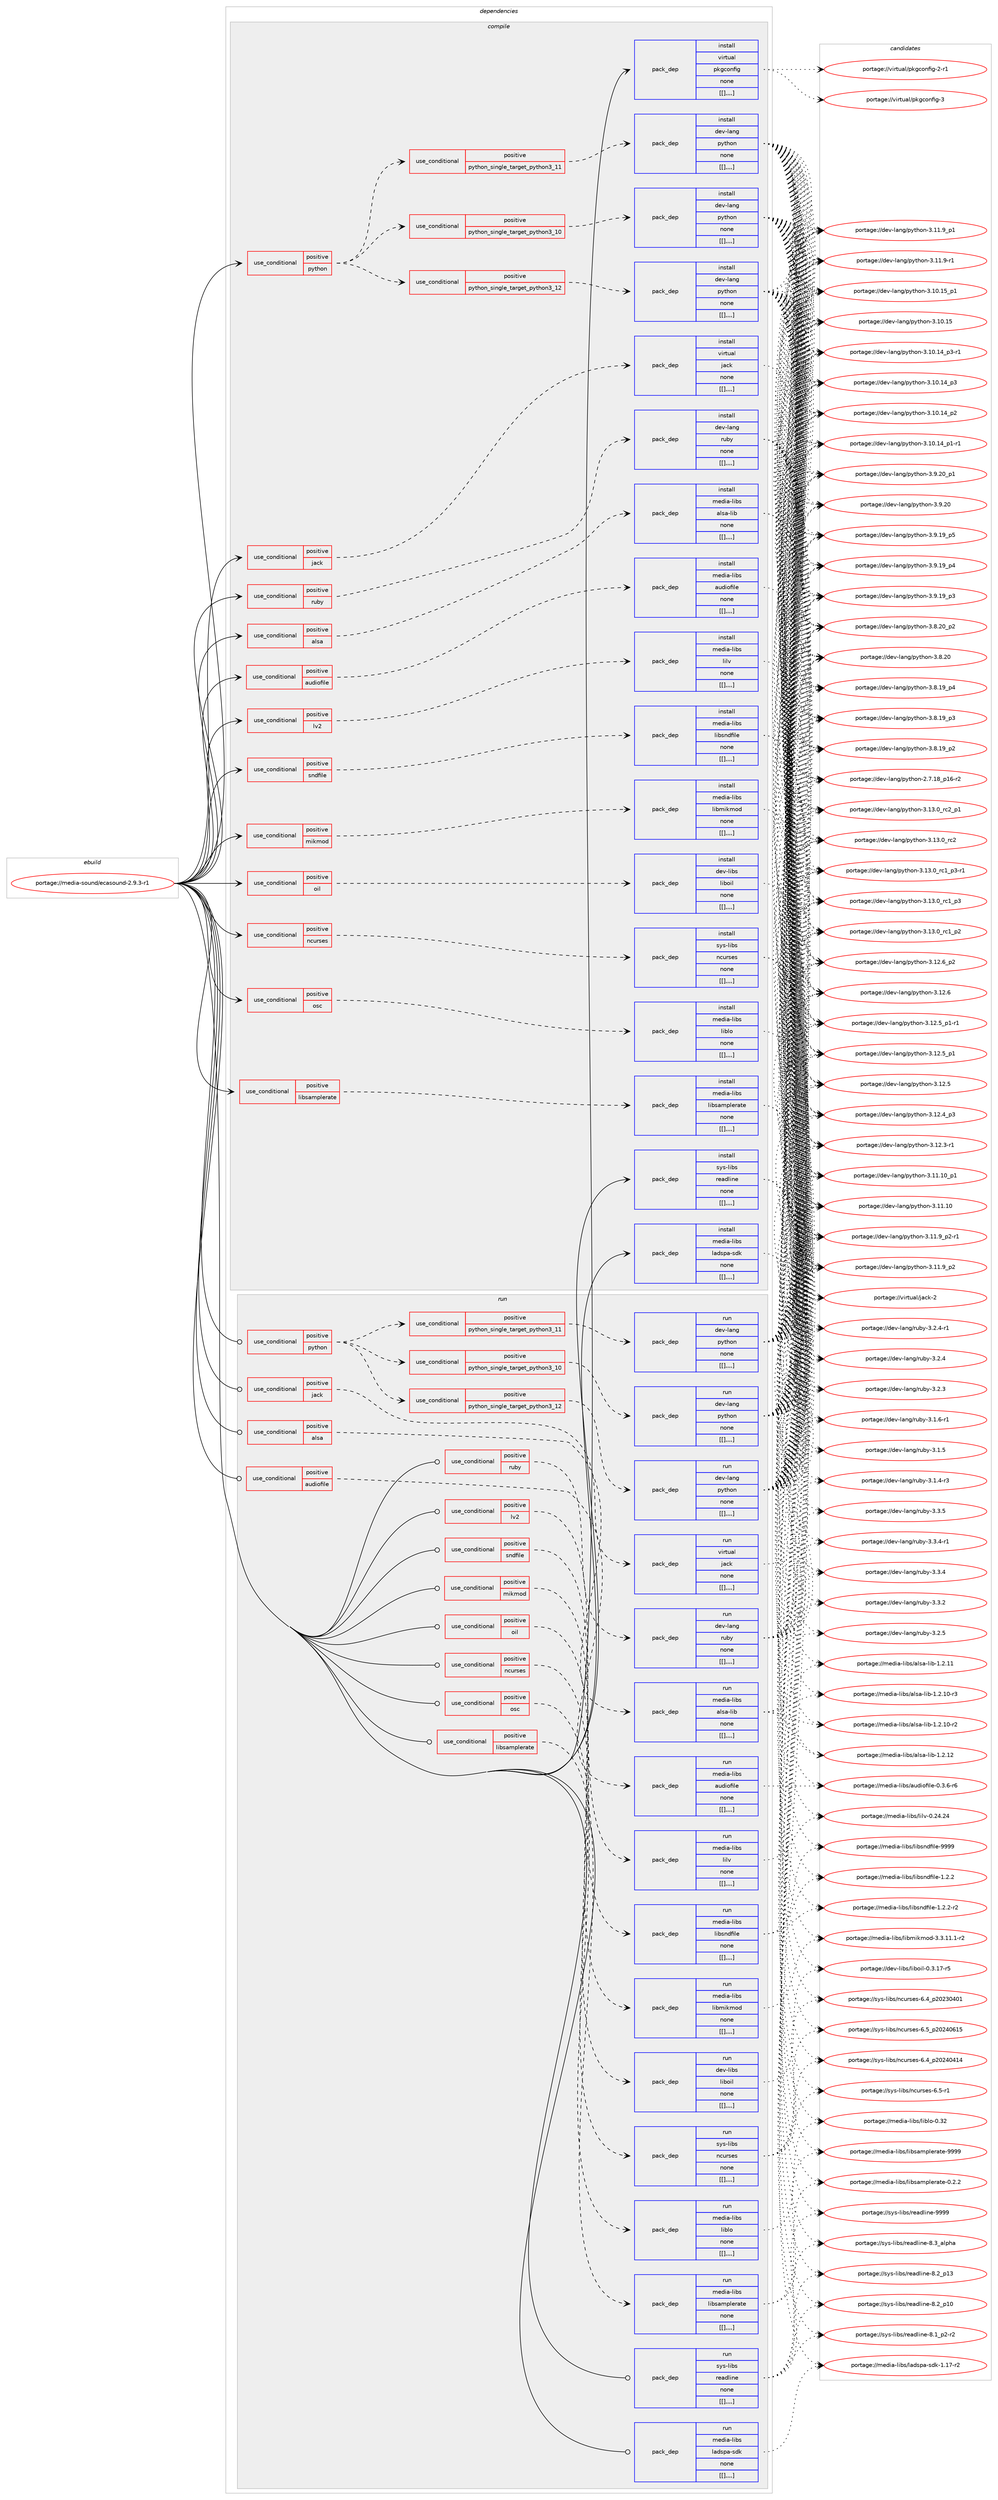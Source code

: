 digraph prolog {

# *************
# Graph options
# *************

newrank=true;
concentrate=true;
compound=true;
graph [rankdir=LR,fontname=Helvetica,fontsize=10,ranksep=1.5];#, ranksep=2.5, nodesep=0.2];
edge  [arrowhead=vee];
node  [fontname=Helvetica,fontsize=10];

# **********
# The ebuild
# **********

subgraph cluster_leftcol {
color=gray;
label=<<i>ebuild</i>>;
id [label="portage://media-sound/ecasound-2.9.3-r1", color=red, width=4, href="../media-sound/ecasound-2.9.3-r1.svg"];
}

# ****************
# The dependencies
# ****************

subgraph cluster_midcol {
color=gray;
label=<<i>dependencies</i>>;
subgraph cluster_compile {
fillcolor="#eeeeee";
style=filled;
label=<<i>compile</i>>;
subgraph cond83440 {
dependency325243 [label=<<TABLE BORDER="0" CELLBORDER="1" CELLSPACING="0" CELLPADDING="4"><TR><TD ROWSPAN="3" CELLPADDING="10">use_conditional</TD></TR><TR><TD>positive</TD></TR><TR><TD>alsa</TD></TR></TABLE>>, shape=none, color=red];
subgraph pack239317 {
dependency325244 [label=<<TABLE BORDER="0" CELLBORDER="1" CELLSPACING="0" CELLPADDING="4" WIDTH="220"><TR><TD ROWSPAN="6" CELLPADDING="30">pack_dep</TD></TR><TR><TD WIDTH="110">install</TD></TR><TR><TD>media-libs</TD></TR><TR><TD>alsa-lib</TD></TR><TR><TD>none</TD></TR><TR><TD>[[],,,,]</TD></TR></TABLE>>, shape=none, color=blue];
}
dependency325243:e -> dependency325244:w [weight=20,style="dashed",arrowhead="vee"];
}
id:e -> dependency325243:w [weight=20,style="solid",arrowhead="vee"];
subgraph cond83441 {
dependency325245 [label=<<TABLE BORDER="0" CELLBORDER="1" CELLSPACING="0" CELLPADDING="4"><TR><TD ROWSPAN="3" CELLPADDING="10">use_conditional</TD></TR><TR><TD>positive</TD></TR><TR><TD>audiofile</TD></TR></TABLE>>, shape=none, color=red];
subgraph pack239318 {
dependency325246 [label=<<TABLE BORDER="0" CELLBORDER="1" CELLSPACING="0" CELLPADDING="4" WIDTH="220"><TR><TD ROWSPAN="6" CELLPADDING="30">pack_dep</TD></TR><TR><TD WIDTH="110">install</TD></TR><TR><TD>media-libs</TD></TR><TR><TD>audiofile</TD></TR><TR><TD>none</TD></TR><TR><TD>[[],,,,]</TD></TR></TABLE>>, shape=none, color=blue];
}
dependency325245:e -> dependency325246:w [weight=20,style="dashed",arrowhead="vee"];
}
id:e -> dependency325245:w [weight=20,style="solid",arrowhead="vee"];
subgraph cond83442 {
dependency325247 [label=<<TABLE BORDER="0" CELLBORDER="1" CELLSPACING="0" CELLPADDING="4"><TR><TD ROWSPAN="3" CELLPADDING="10">use_conditional</TD></TR><TR><TD>positive</TD></TR><TR><TD>jack</TD></TR></TABLE>>, shape=none, color=red];
subgraph pack239319 {
dependency325248 [label=<<TABLE BORDER="0" CELLBORDER="1" CELLSPACING="0" CELLPADDING="4" WIDTH="220"><TR><TD ROWSPAN="6" CELLPADDING="30">pack_dep</TD></TR><TR><TD WIDTH="110">install</TD></TR><TR><TD>virtual</TD></TR><TR><TD>jack</TD></TR><TR><TD>none</TD></TR><TR><TD>[[],,,,]</TD></TR></TABLE>>, shape=none, color=blue];
}
dependency325247:e -> dependency325248:w [weight=20,style="dashed",arrowhead="vee"];
}
id:e -> dependency325247:w [weight=20,style="solid",arrowhead="vee"];
subgraph cond83443 {
dependency325249 [label=<<TABLE BORDER="0" CELLBORDER="1" CELLSPACING="0" CELLPADDING="4"><TR><TD ROWSPAN="3" CELLPADDING="10">use_conditional</TD></TR><TR><TD>positive</TD></TR><TR><TD>libsamplerate</TD></TR></TABLE>>, shape=none, color=red];
subgraph pack239320 {
dependency325250 [label=<<TABLE BORDER="0" CELLBORDER="1" CELLSPACING="0" CELLPADDING="4" WIDTH="220"><TR><TD ROWSPAN="6" CELLPADDING="30">pack_dep</TD></TR><TR><TD WIDTH="110">install</TD></TR><TR><TD>media-libs</TD></TR><TR><TD>libsamplerate</TD></TR><TR><TD>none</TD></TR><TR><TD>[[],,,,]</TD></TR></TABLE>>, shape=none, color=blue];
}
dependency325249:e -> dependency325250:w [weight=20,style="dashed",arrowhead="vee"];
}
id:e -> dependency325249:w [weight=20,style="solid",arrowhead="vee"];
subgraph cond83444 {
dependency325251 [label=<<TABLE BORDER="0" CELLBORDER="1" CELLSPACING="0" CELLPADDING="4"><TR><TD ROWSPAN="3" CELLPADDING="10">use_conditional</TD></TR><TR><TD>positive</TD></TR><TR><TD>lv2</TD></TR></TABLE>>, shape=none, color=red];
subgraph pack239321 {
dependency325252 [label=<<TABLE BORDER="0" CELLBORDER="1" CELLSPACING="0" CELLPADDING="4" WIDTH="220"><TR><TD ROWSPAN="6" CELLPADDING="30">pack_dep</TD></TR><TR><TD WIDTH="110">install</TD></TR><TR><TD>media-libs</TD></TR><TR><TD>lilv</TD></TR><TR><TD>none</TD></TR><TR><TD>[[],,,,]</TD></TR></TABLE>>, shape=none, color=blue];
}
dependency325251:e -> dependency325252:w [weight=20,style="dashed",arrowhead="vee"];
}
id:e -> dependency325251:w [weight=20,style="solid",arrowhead="vee"];
subgraph cond83445 {
dependency325253 [label=<<TABLE BORDER="0" CELLBORDER="1" CELLSPACING="0" CELLPADDING="4"><TR><TD ROWSPAN="3" CELLPADDING="10">use_conditional</TD></TR><TR><TD>positive</TD></TR><TR><TD>mikmod</TD></TR></TABLE>>, shape=none, color=red];
subgraph pack239322 {
dependency325254 [label=<<TABLE BORDER="0" CELLBORDER="1" CELLSPACING="0" CELLPADDING="4" WIDTH="220"><TR><TD ROWSPAN="6" CELLPADDING="30">pack_dep</TD></TR><TR><TD WIDTH="110">install</TD></TR><TR><TD>media-libs</TD></TR><TR><TD>libmikmod</TD></TR><TR><TD>none</TD></TR><TR><TD>[[],,,,]</TD></TR></TABLE>>, shape=none, color=blue];
}
dependency325253:e -> dependency325254:w [weight=20,style="dashed",arrowhead="vee"];
}
id:e -> dependency325253:w [weight=20,style="solid",arrowhead="vee"];
subgraph cond83446 {
dependency325255 [label=<<TABLE BORDER="0" CELLBORDER="1" CELLSPACING="0" CELLPADDING="4"><TR><TD ROWSPAN="3" CELLPADDING="10">use_conditional</TD></TR><TR><TD>positive</TD></TR><TR><TD>ncurses</TD></TR></TABLE>>, shape=none, color=red];
subgraph pack239323 {
dependency325256 [label=<<TABLE BORDER="0" CELLBORDER="1" CELLSPACING="0" CELLPADDING="4" WIDTH="220"><TR><TD ROWSPAN="6" CELLPADDING="30">pack_dep</TD></TR><TR><TD WIDTH="110">install</TD></TR><TR><TD>sys-libs</TD></TR><TR><TD>ncurses</TD></TR><TR><TD>none</TD></TR><TR><TD>[[],,,,]</TD></TR></TABLE>>, shape=none, color=blue];
}
dependency325255:e -> dependency325256:w [weight=20,style="dashed",arrowhead="vee"];
}
id:e -> dependency325255:w [weight=20,style="solid",arrowhead="vee"];
subgraph cond83447 {
dependency325257 [label=<<TABLE BORDER="0" CELLBORDER="1" CELLSPACING="0" CELLPADDING="4"><TR><TD ROWSPAN="3" CELLPADDING="10">use_conditional</TD></TR><TR><TD>positive</TD></TR><TR><TD>oil</TD></TR></TABLE>>, shape=none, color=red];
subgraph pack239324 {
dependency325258 [label=<<TABLE BORDER="0" CELLBORDER="1" CELLSPACING="0" CELLPADDING="4" WIDTH="220"><TR><TD ROWSPAN="6" CELLPADDING="30">pack_dep</TD></TR><TR><TD WIDTH="110">install</TD></TR><TR><TD>dev-libs</TD></TR><TR><TD>liboil</TD></TR><TR><TD>none</TD></TR><TR><TD>[[],,,,]</TD></TR></TABLE>>, shape=none, color=blue];
}
dependency325257:e -> dependency325258:w [weight=20,style="dashed",arrowhead="vee"];
}
id:e -> dependency325257:w [weight=20,style="solid",arrowhead="vee"];
subgraph cond83448 {
dependency325259 [label=<<TABLE BORDER="0" CELLBORDER="1" CELLSPACING="0" CELLPADDING="4"><TR><TD ROWSPAN="3" CELLPADDING="10">use_conditional</TD></TR><TR><TD>positive</TD></TR><TR><TD>osc</TD></TR></TABLE>>, shape=none, color=red];
subgraph pack239325 {
dependency325260 [label=<<TABLE BORDER="0" CELLBORDER="1" CELLSPACING="0" CELLPADDING="4" WIDTH="220"><TR><TD ROWSPAN="6" CELLPADDING="30">pack_dep</TD></TR><TR><TD WIDTH="110">install</TD></TR><TR><TD>media-libs</TD></TR><TR><TD>liblo</TD></TR><TR><TD>none</TD></TR><TR><TD>[[],,,,]</TD></TR></TABLE>>, shape=none, color=blue];
}
dependency325259:e -> dependency325260:w [weight=20,style="dashed",arrowhead="vee"];
}
id:e -> dependency325259:w [weight=20,style="solid",arrowhead="vee"];
subgraph cond83449 {
dependency325261 [label=<<TABLE BORDER="0" CELLBORDER="1" CELLSPACING="0" CELLPADDING="4"><TR><TD ROWSPAN="3" CELLPADDING="10">use_conditional</TD></TR><TR><TD>positive</TD></TR><TR><TD>python</TD></TR></TABLE>>, shape=none, color=red];
subgraph cond83450 {
dependency325262 [label=<<TABLE BORDER="0" CELLBORDER="1" CELLSPACING="0" CELLPADDING="4"><TR><TD ROWSPAN="3" CELLPADDING="10">use_conditional</TD></TR><TR><TD>positive</TD></TR><TR><TD>python_single_target_python3_10</TD></TR></TABLE>>, shape=none, color=red];
subgraph pack239326 {
dependency325263 [label=<<TABLE BORDER="0" CELLBORDER="1" CELLSPACING="0" CELLPADDING="4" WIDTH="220"><TR><TD ROWSPAN="6" CELLPADDING="30">pack_dep</TD></TR><TR><TD WIDTH="110">install</TD></TR><TR><TD>dev-lang</TD></TR><TR><TD>python</TD></TR><TR><TD>none</TD></TR><TR><TD>[[],,,,]</TD></TR></TABLE>>, shape=none, color=blue];
}
dependency325262:e -> dependency325263:w [weight=20,style="dashed",arrowhead="vee"];
}
dependency325261:e -> dependency325262:w [weight=20,style="dashed",arrowhead="vee"];
subgraph cond83451 {
dependency325264 [label=<<TABLE BORDER="0" CELLBORDER="1" CELLSPACING="0" CELLPADDING="4"><TR><TD ROWSPAN="3" CELLPADDING="10">use_conditional</TD></TR><TR><TD>positive</TD></TR><TR><TD>python_single_target_python3_11</TD></TR></TABLE>>, shape=none, color=red];
subgraph pack239327 {
dependency325265 [label=<<TABLE BORDER="0" CELLBORDER="1" CELLSPACING="0" CELLPADDING="4" WIDTH="220"><TR><TD ROWSPAN="6" CELLPADDING="30">pack_dep</TD></TR><TR><TD WIDTH="110">install</TD></TR><TR><TD>dev-lang</TD></TR><TR><TD>python</TD></TR><TR><TD>none</TD></TR><TR><TD>[[],,,,]</TD></TR></TABLE>>, shape=none, color=blue];
}
dependency325264:e -> dependency325265:w [weight=20,style="dashed",arrowhead="vee"];
}
dependency325261:e -> dependency325264:w [weight=20,style="dashed",arrowhead="vee"];
subgraph cond83452 {
dependency325266 [label=<<TABLE BORDER="0" CELLBORDER="1" CELLSPACING="0" CELLPADDING="4"><TR><TD ROWSPAN="3" CELLPADDING="10">use_conditional</TD></TR><TR><TD>positive</TD></TR><TR><TD>python_single_target_python3_12</TD></TR></TABLE>>, shape=none, color=red];
subgraph pack239328 {
dependency325267 [label=<<TABLE BORDER="0" CELLBORDER="1" CELLSPACING="0" CELLPADDING="4" WIDTH="220"><TR><TD ROWSPAN="6" CELLPADDING="30">pack_dep</TD></TR><TR><TD WIDTH="110">install</TD></TR><TR><TD>dev-lang</TD></TR><TR><TD>python</TD></TR><TR><TD>none</TD></TR><TR><TD>[[],,,,]</TD></TR></TABLE>>, shape=none, color=blue];
}
dependency325266:e -> dependency325267:w [weight=20,style="dashed",arrowhead="vee"];
}
dependency325261:e -> dependency325266:w [weight=20,style="dashed",arrowhead="vee"];
}
id:e -> dependency325261:w [weight=20,style="solid",arrowhead="vee"];
subgraph cond83453 {
dependency325268 [label=<<TABLE BORDER="0" CELLBORDER="1" CELLSPACING="0" CELLPADDING="4"><TR><TD ROWSPAN="3" CELLPADDING="10">use_conditional</TD></TR><TR><TD>positive</TD></TR><TR><TD>ruby</TD></TR></TABLE>>, shape=none, color=red];
subgraph pack239329 {
dependency325269 [label=<<TABLE BORDER="0" CELLBORDER="1" CELLSPACING="0" CELLPADDING="4" WIDTH="220"><TR><TD ROWSPAN="6" CELLPADDING="30">pack_dep</TD></TR><TR><TD WIDTH="110">install</TD></TR><TR><TD>dev-lang</TD></TR><TR><TD>ruby</TD></TR><TR><TD>none</TD></TR><TR><TD>[[],,,,]</TD></TR></TABLE>>, shape=none, color=blue];
}
dependency325268:e -> dependency325269:w [weight=20,style="dashed",arrowhead="vee"];
}
id:e -> dependency325268:w [weight=20,style="solid",arrowhead="vee"];
subgraph cond83454 {
dependency325270 [label=<<TABLE BORDER="0" CELLBORDER="1" CELLSPACING="0" CELLPADDING="4"><TR><TD ROWSPAN="3" CELLPADDING="10">use_conditional</TD></TR><TR><TD>positive</TD></TR><TR><TD>sndfile</TD></TR></TABLE>>, shape=none, color=red];
subgraph pack239330 {
dependency325271 [label=<<TABLE BORDER="0" CELLBORDER="1" CELLSPACING="0" CELLPADDING="4" WIDTH="220"><TR><TD ROWSPAN="6" CELLPADDING="30">pack_dep</TD></TR><TR><TD WIDTH="110">install</TD></TR><TR><TD>media-libs</TD></TR><TR><TD>libsndfile</TD></TR><TR><TD>none</TD></TR><TR><TD>[[],,,,]</TD></TR></TABLE>>, shape=none, color=blue];
}
dependency325270:e -> dependency325271:w [weight=20,style="dashed",arrowhead="vee"];
}
id:e -> dependency325270:w [weight=20,style="solid",arrowhead="vee"];
subgraph pack239331 {
dependency325272 [label=<<TABLE BORDER="0" CELLBORDER="1" CELLSPACING="0" CELLPADDING="4" WIDTH="220"><TR><TD ROWSPAN="6" CELLPADDING="30">pack_dep</TD></TR><TR><TD WIDTH="110">install</TD></TR><TR><TD>media-libs</TD></TR><TR><TD>ladspa-sdk</TD></TR><TR><TD>none</TD></TR><TR><TD>[[],,,,]</TD></TR></TABLE>>, shape=none, color=blue];
}
id:e -> dependency325272:w [weight=20,style="solid",arrowhead="vee"];
subgraph pack239332 {
dependency325273 [label=<<TABLE BORDER="0" CELLBORDER="1" CELLSPACING="0" CELLPADDING="4" WIDTH="220"><TR><TD ROWSPAN="6" CELLPADDING="30">pack_dep</TD></TR><TR><TD WIDTH="110">install</TD></TR><TR><TD>sys-libs</TD></TR><TR><TD>readline</TD></TR><TR><TD>none</TD></TR><TR><TD>[[],,,,]</TD></TR></TABLE>>, shape=none, color=blue];
}
id:e -> dependency325273:w [weight=20,style="solid",arrowhead="vee"];
subgraph pack239333 {
dependency325274 [label=<<TABLE BORDER="0" CELLBORDER="1" CELLSPACING="0" CELLPADDING="4" WIDTH="220"><TR><TD ROWSPAN="6" CELLPADDING="30">pack_dep</TD></TR><TR><TD WIDTH="110">install</TD></TR><TR><TD>virtual</TD></TR><TR><TD>pkgconfig</TD></TR><TR><TD>none</TD></TR><TR><TD>[[],,,,]</TD></TR></TABLE>>, shape=none, color=blue];
}
id:e -> dependency325274:w [weight=20,style="solid",arrowhead="vee"];
}
subgraph cluster_compileandrun {
fillcolor="#eeeeee";
style=filled;
label=<<i>compile and run</i>>;
}
subgraph cluster_run {
fillcolor="#eeeeee";
style=filled;
label=<<i>run</i>>;
subgraph cond83455 {
dependency325275 [label=<<TABLE BORDER="0" CELLBORDER="1" CELLSPACING="0" CELLPADDING="4"><TR><TD ROWSPAN="3" CELLPADDING="10">use_conditional</TD></TR><TR><TD>positive</TD></TR><TR><TD>alsa</TD></TR></TABLE>>, shape=none, color=red];
subgraph pack239334 {
dependency325276 [label=<<TABLE BORDER="0" CELLBORDER="1" CELLSPACING="0" CELLPADDING="4" WIDTH="220"><TR><TD ROWSPAN="6" CELLPADDING="30">pack_dep</TD></TR><TR><TD WIDTH="110">run</TD></TR><TR><TD>media-libs</TD></TR><TR><TD>alsa-lib</TD></TR><TR><TD>none</TD></TR><TR><TD>[[],,,,]</TD></TR></TABLE>>, shape=none, color=blue];
}
dependency325275:e -> dependency325276:w [weight=20,style="dashed",arrowhead="vee"];
}
id:e -> dependency325275:w [weight=20,style="solid",arrowhead="odot"];
subgraph cond83456 {
dependency325277 [label=<<TABLE BORDER="0" CELLBORDER="1" CELLSPACING="0" CELLPADDING="4"><TR><TD ROWSPAN="3" CELLPADDING="10">use_conditional</TD></TR><TR><TD>positive</TD></TR><TR><TD>audiofile</TD></TR></TABLE>>, shape=none, color=red];
subgraph pack239335 {
dependency325278 [label=<<TABLE BORDER="0" CELLBORDER="1" CELLSPACING="0" CELLPADDING="4" WIDTH="220"><TR><TD ROWSPAN="6" CELLPADDING="30">pack_dep</TD></TR><TR><TD WIDTH="110">run</TD></TR><TR><TD>media-libs</TD></TR><TR><TD>audiofile</TD></TR><TR><TD>none</TD></TR><TR><TD>[[],,,,]</TD></TR></TABLE>>, shape=none, color=blue];
}
dependency325277:e -> dependency325278:w [weight=20,style="dashed",arrowhead="vee"];
}
id:e -> dependency325277:w [weight=20,style="solid",arrowhead="odot"];
subgraph cond83457 {
dependency325279 [label=<<TABLE BORDER="0" CELLBORDER="1" CELLSPACING="0" CELLPADDING="4"><TR><TD ROWSPAN="3" CELLPADDING="10">use_conditional</TD></TR><TR><TD>positive</TD></TR><TR><TD>jack</TD></TR></TABLE>>, shape=none, color=red];
subgraph pack239336 {
dependency325280 [label=<<TABLE BORDER="0" CELLBORDER="1" CELLSPACING="0" CELLPADDING="4" WIDTH="220"><TR><TD ROWSPAN="6" CELLPADDING="30">pack_dep</TD></TR><TR><TD WIDTH="110">run</TD></TR><TR><TD>virtual</TD></TR><TR><TD>jack</TD></TR><TR><TD>none</TD></TR><TR><TD>[[],,,,]</TD></TR></TABLE>>, shape=none, color=blue];
}
dependency325279:e -> dependency325280:w [weight=20,style="dashed",arrowhead="vee"];
}
id:e -> dependency325279:w [weight=20,style="solid",arrowhead="odot"];
subgraph cond83458 {
dependency325281 [label=<<TABLE BORDER="0" CELLBORDER="1" CELLSPACING="0" CELLPADDING="4"><TR><TD ROWSPAN="3" CELLPADDING="10">use_conditional</TD></TR><TR><TD>positive</TD></TR><TR><TD>libsamplerate</TD></TR></TABLE>>, shape=none, color=red];
subgraph pack239337 {
dependency325282 [label=<<TABLE BORDER="0" CELLBORDER="1" CELLSPACING="0" CELLPADDING="4" WIDTH="220"><TR><TD ROWSPAN="6" CELLPADDING="30">pack_dep</TD></TR><TR><TD WIDTH="110">run</TD></TR><TR><TD>media-libs</TD></TR><TR><TD>libsamplerate</TD></TR><TR><TD>none</TD></TR><TR><TD>[[],,,,]</TD></TR></TABLE>>, shape=none, color=blue];
}
dependency325281:e -> dependency325282:w [weight=20,style="dashed",arrowhead="vee"];
}
id:e -> dependency325281:w [weight=20,style="solid",arrowhead="odot"];
subgraph cond83459 {
dependency325283 [label=<<TABLE BORDER="0" CELLBORDER="1" CELLSPACING="0" CELLPADDING="4"><TR><TD ROWSPAN="3" CELLPADDING="10">use_conditional</TD></TR><TR><TD>positive</TD></TR><TR><TD>lv2</TD></TR></TABLE>>, shape=none, color=red];
subgraph pack239338 {
dependency325284 [label=<<TABLE BORDER="0" CELLBORDER="1" CELLSPACING="0" CELLPADDING="4" WIDTH="220"><TR><TD ROWSPAN="6" CELLPADDING="30">pack_dep</TD></TR><TR><TD WIDTH="110">run</TD></TR><TR><TD>media-libs</TD></TR><TR><TD>lilv</TD></TR><TR><TD>none</TD></TR><TR><TD>[[],,,,]</TD></TR></TABLE>>, shape=none, color=blue];
}
dependency325283:e -> dependency325284:w [weight=20,style="dashed",arrowhead="vee"];
}
id:e -> dependency325283:w [weight=20,style="solid",arrowhead="odot"];
subgraph cond83460 {
dependency325285 [label=<<TABLE BORDER="0" CELLBORDER="1" CELLSPACING="0" CELLPADDING="4"><TR><TD ROWSPAN="3" CELLPADDING="10">use_conditional</TD></TR><TR><TD>positive</TD></TR><TR><TD>mikmod</TD></TR></TABLE>>, shape=none, color=red];
subgraph pack239339 {
dependency325286 [label=<<TABLE BORDER="0" CELLBORDER="1" CELLSPACING="0" CELLPADDING="4" WIDTH="220"><TR><TD ROWSPAN="6" CELLPADDING="30">pack_dep</TD></TR><TR><TD WIDTH="110">run</TD></TR><TR><TD>media-libs</TD></TR><TR><TD>libmikmod</TD></TR><TR><TD>none</TD></TR><TR><TD>[[],,,,]</TD></TR></TABLE>>, shape=none, color=blue];
}
dependency325285:e -> dependency325286:w [weight=20,style="dashed",arrowhead="vee"];
}
id:e -> dependency325285:w [weight=20,style="solid",arrowhead="odot"];
subgraph cond83461 {
dependency325287 [label=<<TABLE BORDER="0" CELLBORDER="1" CELLSPACING="0" CELLPADDING="4"><TR><TD ROWSPAN="3" CELLPADDING="10">use_conditional</TD></TR><TR><TD>positive</TD></TR><TR><TD>ncurses</TD></TR></TABLE>>, shape=none, color=red];
subgraph pack239340 {
dependency325288 [label=<<TABLE BORDER="0" CELLBORDER="1" CELLSPACING="0" CELLPADDING="4" WIDTH="220"><TR><TD ROWSPAN="6" CELLPADDING="30">pack_dep</TD></TR><TR><TD WIDTH="110">run</TD></TR><TR><TD>sys-libs</TD></TR><TR><TD>ncurses</TD></TR><TR><TD>none</TD></TR><TR><TD>[[],,,,]</TD></TR></TABLE>>, shape=none, color=blue];
}
dependency325287:e -> dependency325288:w [weight=20,style="dashed",arrowhead="vee"];
}
id:e -> dependency325287:w [weight=20,style="solid",arrowhead="odot"];
subgraph cond83462 {
dependency325289 [label=<<TABLE BORDER="0" CELLBORDER="1" CELLSPACING="0" CELLPADDING="4"><TR><TD ROWSPAN="3" CELLPADDING="10">use_conditional</TD></TR><TR><TD>positive</TD></TR><TR><TD>oil</TD></TR></TABLE>>, shape=none, color=red];
subgraph pack239341 {
dependency325290 [label=<<TABLE BORDER="0" CELLBORDER="1" CELLSPACING="0" CELLPADDING="4" WIDTH="220"><TR><TD ROWSPAN="6" CELLPADDING="30">pack_dep</TD></TR><TR><TD WIDTH="110">run</TD></TR><TR><TD>dev-libs</TD></TR><TR><TD>liboil</TD></TR><TR><TD>none</TD></TR><TR><TD>[[],,,,]</TD></TR></TABLE>>, shape=none, color=blue];
}
dependency325289:e -> dependency325290:w [weight=20,style="dashed",arrowhead="vee"];
}
id:e -> dependency325289:w [weight=20,style="solid",arrowhead="odot"];
subgraph cond83463 {
dependency325291 [label=<<TABLE BORDER="0" CELLBORDER="1" CELLSPACING="0" CELLPADDING="4"><TR><TD ROWSPAN="3" CELLPADDING="10">use_conditional</TD></TR><TR><TD>positive</TD></TR><TR><TD>osc</TD></TR></TABLE>>, shape=none, color=red];
subgraph pack239342 {
dependency325292 [label=<<TABLE BORDER="0" CELLBORDER="1" CELLSPACING="0" CELLPADDING="4" WIDTH="220"><TR><TD ROWSPAN="6" CELLPADDING="30">pack_dep</TD></TR><TR><TD WIDTH="110">run</TD></TR><TR><TD>media-libs</TD></TR><TR><TD>liblo</TD></TR><TR><TD>none</TD></TR><TR><TD>[[],,,,]</TD></TR></TABLE>>, shape=none, color=blue];
}
dependency325291:e -> dependency325292:w [weight=20,style="dashed",arrowhead="vee"];
}
id:e -> dependency325291:w [weight=20,style="solid",arrowhead="odot"];
subgraph cond83464 {
dependency325293 [label=<<TABLE BORDER="0" CELLBORDER="1" CELLSPACING="0" CELLPADDING="4"><TR><TD ROWSPAN="3" CELLPADDING="10">use_conditional</TD></TR><TR><TD>positive</TD></TR><TR><TD>python</TD></TR></TABLE>>, shape=none, color=red];
subgraph cond83465 {
dependency325294 [label=<<TABLE BORDER="0" CELLBORDER="1" CELLSPACING="0" CELLPADDING="4"><TR><TD ROWSPAN="3" CELLPADDING="10">use_conditional</TD></TR><TR><TD>positive</TD></TR><TR><TD>python_single_target_python3_10</TD></TR></TABLE>>, shape=none, color=red];
subgraph pack239343 {
dependency325295 [label=<<TABLE BORDER="0" CELLBORDER="1" CELLSPACING="0" CELLPADDING="4" WIDTH="220"><TR><TD ROWSPAN="6" CELLPADDING="30">pack_dep</TD></TR><TR><TD WIDTH="110">run</TD></TR><TR><TD>dev-lang</TD></TR><TR><TD>python</TD></TR><TR><TD>none</TD></TR><TR><TD>[[],,,,]</TD></TR></TABLE>>, shape=none, color=blue];
}
dependency325294:e -> dependency325295:w [weight=20,style="dashed",arrowhead="vee"];
}
dependency325293:e -> dependency325294:w [weight=20,style="dashed",arrowhead="vee"];
subgraph cond83466 {
dependency325296 [label=<<TABLE BORDER="0" CELLBORDER="1" CELLSPACING="0" CELLPADDING="4"><TR><TD ROWSPAN="3" CELLPADDING="10">use_conditional</TD></TR><TR><TD>positive</TD></TR><TR><TD>python_single_target_python3_11</TD></TR></TABLE>>, shape=none, color=red];
subgraph pack239344 {
dependency325297 [label=<<TABLE BORDER="0" CELLBORDER="1" CELLSPACING="0" CELLPADDING="4" WIDTH="220"><TR><TD ROWSPAN="6" CELLPADDING="30">pack_dep</TD></TR><TR><TD WIDTH="110">run</TD></TR><TR><TD>dev-lang</TD></TR><TR><TD>python</TD></TR><TR><TD>none</TD></TR><TR><TD>[[],,,,]</TD></TR></TABLE>>, shape=none, color=blue];
}
dependency325296:e -> dependency325297:w [weight=20,style="dashed",arrowhead="vee"];
}
dependency325293:e -> dependency325296:w [weight=20,style="dashed",arrowhead="vee"];
subgraph cond83467 {
dependency325298 [label=<<TABLE BORDER="0" CELLBORDER="1" CELLSPACING="0" CELLPADDING="4"><TR><TD ROWSPAN="3" CELLPADDING="10">use_conditional</TD></TR><TR><TD>positive</TD></TR><TR><TD>python_single_target_python3_12</TD></TR></TABLE>>, shape=none, color=red];
subgraph pack239345 {
dependency325299 [label=<<TABLE BORDER="0" CELLBORDER="1" CELLSPACING="0" CELLPADDING="4" WIDTH="220"><TR><TD ROWSPAN="6" CELLPADDING="30">pack_dep</TD></TR><TR><TD WIDTH="110">run</TD></TR><TR><TD>dev-lang</TD></TR><TR><TD>python</TD></TR><TR><TD>none</TD></TR><TR><TD>[[],,,,]</TD></TR></TABLE>>, shape=none, color=blue];
}
dependency325298:e -> dependency325299:w [weight=20,style="dashed",arrowhead="vee"];
}
dependency325293:e -> dependency325298:w [weight=20,style="dashed",arrowhead="vee"];
}
id:e -> dependency325293:w [weight=20,style="solid",arrowhead="odot"];
subgraph cond83468 {
dependency325300 [label=<<TABLE BORDER="0" CELLBORDER="1" CELLSPACING="0" CELLPADDING="4"><TR><TD ROWSPAN="3" CELLPADDING="10">use_conditional</TD></TR><TR><TD>positive</TD></TR><TR><TD>ruby</TD></TR></TABLE>>, shape=none, color=red];
subgraph pack239346 {
dependency325301 [label=<<TABLE BORDER="0" CELLBORDER="1" CELLSPACING="0" CELLPADDING="4" WIDTH="220"><TR><TD ROWSPAN="6" CELLPADDING="30">pack_dep</TD></TR><TR><TD WIDTH="110">run</TD></TR><TR><TD>dev-lang</TD></TR><TR><TD>ruby</TD></TR><TR><TD>none</TD></TR><TR><TD>[[],,,,]</TD></TR></TABLE>>, shape=none, color=blue];
}
dependency325300:e -> dependency325301:w [weight=20,style="dashed",arrowhead="vee"];
}
id:e -> dependency325300:w [weight=20,style="solid",arrowhead="odot"];
subgraph cond83469 {
dependency325302 [label=<<TABLE BORDER="0" CELLBORDER="1" CELLSPACING="0" CELLPADDING="4"><TR><TD ROWSPAN="3" CELLPADDING="10">use_conditional</TD></TR><TR><TD>positive</TD></TR><TR><TD>sndfile</TD></TR></TABLE>>, shape=none, color=red];
subgraph pack239347 {
dependency325303 [label=<<TABLE BORDER="0" CELLBORDER="1" CELLSPACING="0" CELLPADDING="4" WIDTH="220"><TR><TD ROWSPAN="6" CELLPADDING="30">pack_dep</TD></TR><TR><TD WIDTH="110">run</TD></TR><TR><TD>media-libs</TD></TR><TR><TD>libsndfile</TD></TR><TR><TD>none</TD></TR><TR><TD>[[],,,,]</TD></TR></TABLE>>, shape=none, color=blue];
}
dependency325302:e -> dependency325303:w [weight=20,style="dashed",arrowhead="vee"];
}
id:e -> dependency325302:w [weight=20,style="solid",arrowhead="odot"];
subgraph pack239348 {
dependency325304 [label=<<TABLE BORDER="0" CELLBORDER="1" CELLSPACING="0" CELLPADDING="4" WIDTH="220"><TR><TD ROWSPAN="6" CELLPADDING="30">pack_dep</TD></TR><TR><TD WIDTH="110">run</TD></TR><TR><TD>media-libs</TD></TR><TR><TD>ladspa-sdk</TD></TR><TR><TD>none</TD></TR><TR><TD>[[],,,,]</TD></TR></TABLE>>, shape=none, color=blue];
}
id:e -> dependency325304:w [weight=20,style="solid",arrowhead="odot"];
subgraph pack239349 {
dependency325305 [label=<<TABLE BORDER="0" CELLBORDER="1" CELLSPACING="0" CELLPADDING="4" WIDTH="220"><TR><TD ROWSPAN="6" CELLPADDING="30">pack_dep</TD></TR><TR><TD WIDTH="110">run</TD></TR><TR><TD>sys-libs</TD></TR><TR><TD>readline</TD></TR><TR><TD>none</TD></TR><TR><TD>[[],,,,]</TD></TR></TABLE>>, shape=none, color=blue];
}
id:e -> dependency325305:w [weight=20,style="solid",arrowhead="odot"];
}
}

# **************
# The candidates
# **************

subgraph cluster_choices {
rank=same;
color=gray;
label=<<i>candidates</i>>;

subgraph choice239317 {
color=black;
nodesep=1;
choice109101100105974510810598115479710811597451081059845494650464950 [label="portage://media-libs/alsa-lib-1.2.12", color=red, width=4,href="../media-libs/alsa-lib-1.2.12.svg"];
choice109101100105974510810598115479710811597451081059845494650464949 [label="portage://media-libs/alsa-lib-1.2.11", color=red, width=4,href="../media-libs/alsa-lib-1.2.11.svg"];
choice1091011001059745108105981154797108115974510810598454946504649484511451 [label="portage://media-libs/alsa-lib-1.2.10-r3", color=red, width=4,href="../media-libs/alsa-lib-1.2.10-r3.svg"];
choice1091011001059745108105981154797108115974510810598454946504649484511450 [label="portage://media-libs/alsa-lib-1.2.10-r2", color=red, width=4,href="../media-libs/alsa-lib-1.2.10-r2.svg"];
dependency325244:e -> choice109101100105974510810598115479710811597451081059845494650464950:w [style=dotted,weight="100"];
dependency325244:e -> choice109101100105974510810598115479710811597451081059845494650464949:w [style=dotted,weight="100"];
dependency325244:e -> choice1091011001059745108105981154797108115974510810598454946504649484511451:w [style=dotted,weight="100"];
dependency325244:e -> choice1091011001059745108105981154797108115974510810598454946504649484511450:w [style=dotted,weight="100"];
}
subgraph choice239318 {
color=black;
nodesep=1;
choice10910110010597451081059811547971171001051111021051081014548465146544511454 [label="portage://media-libs/audiofile-0.3.6-r6", color=red, width=4,href="../media-libs/audiofile-0.3.6-r6.svg"];
dependency325246:e -> choice10910110010597451081059811547971171001051111021051081014548465146544511454:w [style=dotted,weight="100"];
}
subgraph choice239319 {
color=black;
nodesep=1;
choice118105114116117971084710697991074550 [label="portage://virtual/jack-2", color=red, width=4,href="../virtual/jack-2.svg"];
dependency325248:e -> choice118105114116117971084710697991074550:w [style=dotted,weight="100"];
}
subgraph choice239320 {
color=black;
nodesep=1;
choice109101100105974510810598115471081059811597109112108101114971161014557575757 [label="portage://media-libs/libsamplerate-9999", color=red, width=4,href="../media-libs/libsamplerate-9999.svg"];
choice10910110010597451081059811547108105981159710911210810111497116101454846504650 [label="portage://media-libs/libsamplerate-0.2.2", color=red, width=4,href="../media-libs/libsamplerate-0.2.2.svg"];
dependency325250:e -> choice109101100105974510810598115471081059811597109112108101114971161014557575757:w [style=dotted,weight="100"];
dependency325250:e -> choice10910110010597451081059811547108105981159710911210810111497116101454846504650:w [style=dotted,weight="100"];
}
subgraph choice239321 {
color=black;
nodesep=1;
choice109101100105974510810598115471081051081184548465052465052 [label="portage://media-libs/lilv-0.24.24", color=red, width=4,href="../media-libs/lilv-0.24.24.svg"];
dependency325252:e -> choice109101100105974510810598115471081051081184548465052465052:w [style=dotted,weight="100"];
}
subgraph choice239322 {
color=black;
nodesep=1;
choice10910110010597451081059811547108105981091051071091111004551465146494946494511450 [label="portage://media-libs/libmikmod-3.3.11.1-r2", color=red, width=4,href="../media-libs/libmikmod-3.3.11.1-r2.svg"];
dependency325254:e -> choice10910110010597451081059811547108105981091051071091111004551465146494946494511450:w [style=dotted,weight="100"];
}
subgraph choice239323 {
color=black;
nodesep=1;
choice1151211154510810598115471109911711411510111545544653951125048505248544953 [label="portage://sys-libs/ncurses-6.5_p20240615", color=red, width=4,href="../sys-libs/ncurses-6.5_p20240615.svg"];
choice11512111545108105981154711099117114115101115455446534511449 [label="portage://sys-libs/ncurses-6.5-r1", color=red, width=4,href="../sys-libs/ncurses-6.5-r1.svg"];
choice1151211154510810598115471109911711411510111545544652951125048505248524952 [label="portage://sys-libs/ncurses-6.4_p20240414", color=red, width=4,href="../sys-libs/ncurses-6.4_p20240414.svg"];
choice1151211154510810598115471109911711411510111545544652951125048505148524849 [label="portage://sys-libs/ncurses-6.4_p20230401", color=red, width=4,href="../sys-libs/ncurses-6.4_p20230401.svg"];
dependency325256:e -> choice1151211154510810598115471109911711411510111545544653951125048505248544953:w [style=dotted,weight="100"];
dependency325256:e -> choice11512111545108105981154711099117114115101115455446534511449:w [style=dotted,weight="100"];
dependency325256:e -> choice1151211154510810598115471109911711411510111545544652951125048505248524952:w [style=dotted,weight="100"];
dependency325256:e -> choice1151211154510810598115471109911711411510111545544652951125048505148524849:w [style=dotted,weight="100"];
}
subgraph choice239324 {
color=black;
nodesep=1;
choice10010111845108105981154710810598111105108454846514649554511453 [label="portage://dev-libs/liboil-0.3.17-r5", color=red, width=4,href="../dev-libs/liboil-0.3.17-r5.svg"];
dependency325258:e -> choice10010111845108105981154710810598111105108454846514649554511453:w [style=dotted,weight="100"];
}
subgraph choice239325 {
color=black;
nodesep=1;
choice10910110010597451081059811547108105981081114548465150 [label="portage://media-libs/liblo-0.32", color=red, width=4,href="../media-libs/liblo-0.32.svg"];
dependency325260:e -> choice10910110010597451081059811547108105981081114548465150:w [style=dotted,weight="100"];
}
subgraph choice239326 {
color=black;
nodesep=1;
choice100101118451089711010347112121116104111110455146495146489511499509511249 [label="portage://dev-lang/python-3.13.0_rc2_p1", color=red, width=4,href="../dev-lang/python-3.13.0_rc2_p1.svg"];
choice10010111845108971101034711212111610411111045514649514648951149950 [label="portage://dev-lang/python-3.13.0_rc2", color=red, width=4,href="../dev-lang/python-3.13.0_rc2.svg"];
choice1001011184510897110103471121211161041111104551464951464895114994995112514511449 [label="portage://dev-lang/python-3.13.0_rc1_p3-r1", color=red, width=4,href="../dev-lang/python-3.13.0_rc1_p3-r1.svg"];
choice100101118451089711010347112121116104111110455146495146489511499499511251 [label="portage://dev-lang/python-3.13.0_rc1_p3", color=red, width=4,href="../dev-lang/python-3.13.0_rc1_p3.svg"];
choice100101118451089711010347112121116104111110455146495146489511499499511250 [label="portage://dev-lang/python-3.13.0_rc1_p2", color=red, width=4,href="../dev-lang/python-3.13.0_rc1_p2.svg"];
choice100101118451089711010347112121116104111110455146495046549511250 [label="portage://dev-lang/python-3.12.6_p2", color=red, width=4,href="../dev-lang/python-3.12.6_p2.svg"];
choice10010111845108971101034711212111610411111045514649504654 [label="portage://dev-lang/python-3.12.6", color=red, width=4,href="../dev-lang/python-3.12.6.svg"];
choice1001011184510897110103471121211161041111104551464950465395112494511449 [label="portage://dev-lang/python-3.12.5_p1-r1", color=red, width=4,href="../dev-lang/python-3.12.5_p1-r1.svg"];
choice100101118451089711010347112121116104111110455146495046539511249 [label="portage://dev-lang/python-3.12.5_p1", color=red, width=4,href="../dev-lang/python-3.12.5_p1.svg"];
choice10010111845108971101034711212111610411111045514649504653 [label="portage://dev-lang/python-3.12.5", color=red, width=4,href="../dev-lang/python-3.12.5.svg"];
choice100101118451089711010347112121116104111110455146495046529511251 [label="portage://dev-lang/python-3.12.4_p3", color=red, width=4,href="../dev-lang/python-3.12.4_p3.svg"];
choice100101118451089711010347112121116104111110455146495046514511449 [label="portage://dev-lang/python-3.12.3-r1", color=red, width=4,href="../dev-lang/python-3.12.3-r1.svg"];
choice10010111845108971101034711212111610411111045514649494649489511249 [label="portage://dev-lang/python-3.11.10_p1", color=red, width=4,href="../dev-lang/python-3.11.10_p1.svg"];
choice1001011184510897110103471121211161041111104551464949464948 [label="portage://dev-lang/python-3.11.10", color=red, width=4,href="../dev-lang/python-3.11.10.svg"];
choice1001011184510897110103471121211161041111104551464949465795112504511449 [label="portage://dev-lang/python-3.11.9_p2-r1", color=red, width=4,href="../dev-lang/python-3.11.9_p2-r1.svg"];
choice100101118451089711010347112121116104111110455146494946579511250 [label="portage://dev-lang/python-3.11.9_p2", color=red, width=4,href="../dev-lang/python-3.11.9_p2.svg"];
choice100101118451089711010347112121116104111110455146494946579511249 [label="portage://dev-lang/python-3.11.9_p1", color=red, width=4,href="../dev-lang/python-3.11.9_p1.svg"];
choice100101118451089711010347112121116104111110455146494946574511449 [label="portage://dev-lang/python-3.11.9-r1", color=red, width=4,href="../dev-lang/python-3.11.9-r1.svg"];
choice10010111845108971101034711212111610411111045514649484649539511249 [label="portage://dev-lang/python-3.10.15_p1", color=red, width=4,href="../dev-lang/python-3.10.15_p1.svg"];
choice1001011184510897110103471121211161041111104551464948464953 [label="portage://dev-lang/python-3.10.15", color=red, width=4,href="../dev-lang/python-3.10.15.svg"];
choice100101118451089711010347112121116104111110455146494846495295112514511449 [label="portage://dev-lang/python-3.10.14_p3-r1", color=red, width=4,href="../dev-lang/python-3.10.14_p3-r1.svg"];
choice10010111845108971101034711212111610411111045514649484649529511251 [label="portage://dev-lang/python-3.10.14_p3", color=red, width=4,href="../dev-lang/python-3.10.14_p3.svg"];
choice10010111845108971101034711212111610411111045514649484649529511250 [label="portage://dev-lang/python-3.10.14_p2", color=red, width=4,href="../dev-lang/python-3.10.14_p2.svg"];
choice100101118451089711010347112121116104111110455146494846495295112494511449 [label="portage://dev-lang/python-3.10.14_p1-r1", color=red, width=4,href="../dev-lang/python-3.10.14_p1-r1.svg"];
choice100101118451089711010347112121116104111110455146574650489511249 [label="portage://dev-lang/python-3.9.20_p1", color=red, width=4,href="../dev-lang/python-3.9.20_p1.svg"];
choice10010111845108971101034711212111610411111045514657465048 [label="portage://dev-lang/python-3.9.20", color=red, width=4,href="../dev-lang/python-3.9.20.svg"];
choice100101118451089711010347112121116104111110455146574649579511253 [label="portage://dev-lang/python-3.9.19_p5", color=red, width=4,href="../dev-lang/python-3.9.19_p5.svg"];
choice100101118451089711010347112121116104111110455146574649579511252 [label="portage://dev-lang/python-3.9.19_p4", color=red, width=4,href="../dev-lang/python-3.9.19_p4.svg"];
choice100101118451089711010347112121116104111110455146574649579511251 [label="portage://dev-lang/python-3.9.19_p3", color=red, width=4,href="../dev-lang/python-3.9.19_p3.svg"];
choice100101118451089711010347112121116104111110455146564650489511250 [label="portage://dev-lang/python-3.8.20_p2", color=red, width=4,href="../dev-lang/python-3.8.20_p2.svg"];
choice10010111845108971101034711212111610411111045514656465048 [label="portage://dev-lang/python-3.8.20", color=red, width=4,href="../dev-lang/python-3.8.20.svg"];
choice100101118451089711010347112121116104111110455146564649579511252 [label="portage://dev-lang/python-3.8.19_p4", color=red, width=4,href="../dev-lang/python-3.8.19_p4.svg"];
choice100101118451089711010347112121116104111110455146564649579511251 [label="portage://dev-lang/python-3.8.19_p3", color=red, width=4,href="../dev-lang/python-3.8.19_p3.svg"];
choice100101118451089711010347112121116104111110455146564649579511250 [label="portage://dev-lang/python-3.8.19_p2", color=red, width=4,href="../dev-lang/python-3.8.19_p2.svg"];
choice100101118451089711010347112121116104111110455046554649569511249544511450 [label="portage://dev-lang/python-2.7.18_p16-r2", color=red, width=4,href="../dev-lang/python-2.7.18_p16-r2.svg"];
dependency325263:e -> choice100101118451089711010347112121116104111110455146495146489511499509511249:w [style=dotted,weight="100"];
dependency325263:e -> choice10010111845108971101034711212111610411111045514649514648951149950:w [style=dotted,weight="100"];
dependency325263:e -> choice1001011184510897110103471121211161041111104551464951464895114994995112514511449:w [style=dotted,weight="100"];
dependency325263:e -> choice100101118451089711010347112121116104111110455146495146489511499499511251:w [style=dotted,weight="100"];
dependency325263:e -> choice100101118451089711010347112121116104111110455146495146489511499499511250:w [style=dotted,weight="100"];
dependency325263:e -> choice100101118451089711010347112121116104111110455146495046549511250:w [style=dotted,weight="100"];
dependency325263:e -> choice10010111845108971101034711212111610411111045514649504654:w [style=dotted,weight="100"];
dependency325263:e -> choice1001011184510897110103471121211161041111104551464950465395112494511449:w [style=dotted,weight="100"];
dependency325263:e -> choice100101118451089711010347112121116104111110455146495046539511249:w [style=dotted,weight="100"];
dependency325263:e -> choice10010111845108971101034711212111610411111045514649504653:w [style=dotted,weight="100"];
dependency325263:e -> choice100101118451089711010347112121116104111110455146495046529511251:w [style=dotted,weight="100"];
dependency325263:e -> choice100101118451089711010347112121116104111110455146495046514511449:w [style=dotted,weight="100"];
dependency325263:e -> choice10010111845108971101034711212111610411111045514649494649489511249:w [style=dotted,weight="100"];
dependency325263:e -> choice1001011184510897110103471121211161041111104551464949464948:w [style=dotted,weight="100"];
dependency325263:e -> choice1001011184510897110103471121211161041111104551464949465795112504511449:w [style=dotted,weight="100"];
dependency325263:e -> choice100101118451089711010347112121116104111110455146494946579511250:w [style=dotted,weight="100"];
dependency325263:e -> choice100101118451089711010347112121116104111110455146494946579511249:w [style=dotted,weight="100"];
dependency325263:e -> choice100101118451089711010347112121116104111110455146494946574511449:w [style=dotted,weight="100"];
dependency325263:e -> choice10010111845108971101034711212111610411111045514649484649539511249:w [style=dotted,weight="100"];
dependency325263:e -> choice1001011184510897110103471121211161041111104551464948464953:w [style=dotted,weight="100"];
dependency325263:e -> choice100101118451089711010347112121116104111110455146494846495295112514511449:w [style=dotted,weight="100"];
dependency325263:e -> choice10010111845108971101034711212111610411111045514649484649529511251:w [style=dotted,weight="100"];
dependency325263:e -> choice10010111845108971101034711212111610411111045514649484649529511250:w [style=dotted,weight="100"];
dependency325263:e -> choice100101118451089711010347112121116104111110455146494846495295112494511449:w [style=dotted,weight="100"];
dependency325263:e -> choice100101118451089711010347112121116104111110455146574650489511249:w [style=dotted,weight="100"];
dependency325263:e -> choice10010111845108971101034711212111610411111045514657465048:w [style=dotted,weight="100"];
dependency325263:e -> choice100101118451089711010347112121116104111110455146574649579511253:w [style=dotted,weight="100"];
dependency325263:e -> choice100101118451089711010347112121116104111110455146574649579511252:w [style=dotted,weight="100"];
dependency325263:e -> choice100101118451089711010347112121116104111110455146574649579511251:w [style=dotted,weight="100"];
dependency325263:e -> choice100101118451089711010347112121116104111110455146564650489511250:w [style=dotted,weight="100"];
dependency325263:e -> choice10010111845108971101034711212111610411111045514656465048:w [style=dotted,weight="100"];
dependency325263:e -> choice100101118451089711010347112121116104111110455146564649579511252:w [style=dotted,weight="100"];
dependency325263:e -> choice100101118451089711010347112121116104111110455146564649579511251:w [style=dotted,weight="100"];
dependency325263:e -> choice100101118451089711010347112121116104111110455146564649579511250:w [style=dotted,weight="100"];
dependency325263:e -> choice100101118451089711010347112121116104111110455046554649569511249544511450:w [style=dotted,weight="100"];
}
subgraph choice239327 {
color=black;
nodesep=1;
choice100101118451089711010347112121116104111110455146495146489511499509511249 [label="portage://dev-lang/python-3.13.0_rc2_p1", color=red, width=4,href="../dev-lang/python-3.13.0_rc2_p1.svg"];
choice10010111845108971101034711212111610411111045514649514648951149950 [label="portage://dev-lang/python-3.13.0_rc2", color=red, width=4,href="../dev-lang/python-3.13.0_rc2.svg"];
choice1001011184510897110103471121211161041111104551464951464895114994995112514511449 [label="portage://dev-lang/python-3.13.0_rc1_p3-r1", color=red, width=4,href="../dev-lang/python-3.13.0_rc1_p3-r1.svg"];
choice100101118451089711010347112121116104111110455146495146489511499499511251 [label="portage://dev-lang/python-3.13.0_rc1_p3", color=red, width=4,href="../dev-lang/python-3.13.0_rc1_p3.svg"];
choice100101118451089711010347112121116104111110455146495146489511499499511250 [label="portage://dev-lang/python-3.13.0_rc1_p2", color=red, width=4,href="../dev-lang/python-3.13.0_rc1_p2.svg"];
choice100101118451089711010347112121116104111110455146495046549511250 [label="portage://dev-lang/python-3.12.6_p2", color=red, width=4,href="../dev-lang/python-3.12.6_p2.svg"];
choice10010111845108971101034711212111610411111045514649504654 [label="portage://dev-lang/python-3.12.6", color=red, width=4,href="../dev-lang/python-3.12.6.svg"];
choice1001011184510897110103471121211161041111104551464950465395112494511449 [label="portage://dev-lang/python-3.12.5_p1-r1", color=red, width=4,href="../dev-lang/python-3.12.5_p1-r1.svg"];
choice100101118451089711010347112121116104111110455146495046539511249 [label="portage://dev-lang/python-3.12.5_p1", color=red, width=4,href="../dev-lang/python-3.12.5_p1.svg"];
choice10010111845108971101034711212111610411111045514649504653 [label="portage://dev-lang/python-3.12.5", color=red, width=4,href="../dev-lang/python-3.12.5.svg"];
choice100101118451089711010347112121116104111110455146495046529511251 [label="portage://dev-lang/python-3.12.4_p3", color=red, width=4,href="../dev-lang/python-3.12.4_p3.svg"];
choice100101118451089711010347112121116104111110455146495046514511449 [label="portage://dev-lang/python-3.12.3-r1", color=red, width=4,href="../dev-lang/python-3.12.3-r1.svg"];
choice10010111845108971101034711212111610411111045514649494649489511249 [label="portage://dev-lang/python-3.11.10_p1", color=red, width=4,href="../dev-lang/python-3.11.10_p1.svg"];
choice1001011184510897110103471121211161041111104551464949464948 [label="portage://dev-lang/python-3.11.10", color=red, width=4,href="../dev-lang/python-3.11.10.svg"];
choice1001011184510897110103471121211161041111104551464949465795112504511449 [label="portage://dev-lang/python-3.11.9_p2-r1", color=red, width=4,href="../dev-lang/python-3.11.9_p2-r1.svg"];
choice100101118451089711010347112121116104111110455146494946579511250 [label="portage://dev-lang/python-3.11.9_p2", color=red, width=4,href="../dev-lang/python-3.11.9_p2.svg"];
choice100101118451089711010347112121116104111110455146494946579511249 [label="portage://dev-lang/python-3.11.9_p1", color=red, width=4,href="../dev-lang/python-3.11.9_p1.svg"];
choice100101118451089711010347112121116104111110455146494946574511449 [label="portage://dev-lang/python-3.11.9-r1", color=red, width=4,href="../dev-lang/python-3.11.9-r1.svg"];
choice10010111845108971101034711212111610411111045514649484649539511249 [label="portage://dev-lang/python-3.10.15_p1", color=red, width=4,href="../dev-lang/python-3.10.15_p1.svg"];
choice1001011184510897110103471121211161041111104551464948464953 [label="portage://dev-lang/python-3.10.15", color=red, width=4,href="../dev-lang/python-3.10.15.svg"];
choice100101118451089711010347112121116104111110455146494846495295112514511449 [label="portage://dev-lang/python-3.10.14_p3-r1", color=red, width=4,href="../dev-lang/python-3.10.14_p3-r1.svg"];
choice10010111845108971101034711212111610411111045514649484649529511251 [label="portage://dev-lang/python-3.10.14_p3", color=red, width=4,href="../dev-lang/python-3.10.14_p3.svg"];
choice10010111845108971101034711212111610411111045514649484649529511250 [label="portage://dev-lang/python-3.10.14_p2", color=red, width=4,href="../dev-lang/python-3.10.14_p2.svg"];
choice100101118451089711010347112121116104111110455146494846495295112494511449 [label="portage://dev-lang/python-3.10.14_p1-r1", color=red, width=4,href="../dev-lang/python-3.10.14_p1-r1.svg"];
choice100101118451089711010347112121116104111110455146574650489511249 [label="portage://dev-lang/python-3.9.20_p1", color=red, width=4,href="../dev-lang/python-3.9.20_p1.svg"];
choice10010111845108971101034711212111610411111045514657465048 [label="portage://dev-lang/python-3.9.20", color=red, width=4,href="../dev-lang/python-3.9.20.svg"];
choice100101118451089711010347112121116104111110455146574649579511253 [label="portage://dev-lang/python-3.9.19_p5", color=red, width=4,href="../dev-lang/python-3.9.19_p5.svg"];
choice100101118451089711010347112121116104111110455146574649579511252 [label="portage://dev-lang/python-3.9.19_p4", color=red, width=4,href="../dev-lang/python-3.9.19_p4.svg"];
choice100101118451089711010347112121116104111110455146574649579511251 [label="portage://dev-lang/python-3.9.19_p3", color=red, width=4,href="../dev-lang/python-3.9.19_p3.svg"];
choice100101118451089711010347112121116104111110455146564650489511250 [label="portage://dev-lang/python-3.8.20_p2", color=red, width=4,href="../dev-lang/python-3.8.20_p2.svg"];
choice10010111845108971101034711212111610411111045514656465048 [label="portage://dev-lang/python-3.8.20", color=red, width=4,href="../dev-lang/python-3.8.20.svg"];
choice100101118451089711010347112121116104111110455146564649579511252 [label="portage://dev-lang/python-3.8.19_p4", color=red, width=4,href="../dev-lang/python-3.8.19_p4.svg"];
choice100101118451089711010347112121116104111110455146564649579511251 [label="portage://dev-lang/python-3.8.19_p3", color=red, width=4,href="../dev-lang/python-3.8.19_p3.svg"];
choice100101118451089711010347112121116104111110455146564649579511250 [label="portage://dev-lang/python-3.8.19_p2", color=red, width=4,href="../dev-lang/python-3.8.19_p2.svg"];
choice100101118451089711010347112121116104111110455046554649569511249544511450 [label="portage://dev-lang/python-2.7.18_p16-r2", color=red, width=4,href="../dev-lang/python-2.7.18_p16-r2.svg"];
dependency325265:e -> choice100101118451089711010347112121116104111110455146495146489511499509511249:w [style=dotted,weight="100"];
dependency325265:e -> choice10010111845108971101034711212111610411111045514649514648951149950:w [style=dotted,weight="100"];
dependency325265:e -> choice1001011184510897110103471121211161041111104551464951464895114994995112514511449:w [style=dotted,weight="100"];
dependency325265:e -> choice100101118451089711010347112121116104111110455146495146489511499499511251:w [style=dotted,weight="100"];
dependency325265:e -> choice100101118451089711010347112121116104111110455146495146489511499499511250:w [style=dotted,weight="100"];
dependency325265:e -> choice100101118451089711010347112121116104111110455146495046549511250:w [style=dotted,weight="100"];
dependency325265:e -> choice10010111845108971101034711212111610411111045514649504654:w [style=dotted,weight="100"];
dependency325265:e -> choice1001011184510897110103471121211161041111104551464950465395112494511449:w [style=dotted,weight="100"];
dependency325265:e -> choice100101118451089711010347112121116104111110455146495046539511249:w [style=dotted,weight="100"];
dependency325265:e -> choice10010111845108971101034711212111610411111045514649504653:w [style=dotted,weight="100"];
dependency325265:e -> choice100101118451089711010347112121116104111110455146495046529511251:w [style=dotted,weight="100"];
dependency325265:e -> choice100101118451089711010347112121116104111110455146495046514511449:w [style=dotted,weight="100"];
dependency325265:e -> choice10010111845108971101034711212111610411111045514649494649489511249:w [style=dotted,weight="100"];
dependency325265:e -> choice1001011184510897110103471121211161041111104551464949464948:w [style=dotted,weight="100"];
dependency325265:e -> choice1001011184510897110103471121211161041111104551464949465795112504511449:w [style=dotted,weight="100"];
dependency325265:e -> choice100101118451089711010347112121116104111110455146494946579511250:w [style=dotted,weight="100"];
dependency325265:e -> choice100101118451089711010347112121116104111110455146494946579511249:w [style=dotted,weight="100"];
dependency325265:e -> choice100101118451089711010347112121116104111110455146494946574511449:w [style=dotted,weight="100"];
dependency325265:e -> choice10010111845108971101034711212111610411111045514649484649539511249:w [style=dotted,weight="100"];
dependency325265:e -> choice1001011184510897110103471121211161041111104551464948464953:w [style=dotted,weight="100"];
dependency325265:e -> choice100101118451089711010347112121116104111110455146494846495295112514511449:w [style=dotted,weight="100"];
dependency325265:e -> choice10010111845108971101034711212111610411111045514649484649529511251:w [style=dotted,weight="100"];
dependency325265:e -> choice10010111845108971101034711212111610411111045514649484649529511250:w [style=dotted,weight="100"];
dependency325265:e -> choice100101118451089711010347112121116104111110455146494846495295112494511449:w [style=dotted,weight="100"];
dependency325265:e -> choice100101118451089711010347112121116104111110455146574650489511249:w [style=dotted,weight="100"];
dependency325265:e -> choice10010111845108971101034711212111610411111045514657465048:w [style=dotted,weight="100"];
dependency325265:e -> choice100101118451089711010347112121116104111110455146574649579511253:w [style=dotted,weight="100"];
dependency325265:e -> choice100101118451089711010347112121116104111110455146574649579511252:w [style=dotted,weight="100"];
dependency325265:e -> choice100101118451089711010347112121116104111110455146574649579511251:w [style=dotted,weight="100"];
dependency325265:e -> choice100101118451089711010347112121116104111110455146564650489511250:w [style=dotted,weight="100"];
dependency325265:e -> choice10010111845108971101034711212111610411111045514656465048:w [style=dotted,weight="100"];
dependency325265:e -> choice100101118451089711010347112121116104111110455146564649579511252:w [style=dotted,weight="100"];
dependency325265:e -> choice100101118451089711010347112121116104111110455146564649579511251:w [style=dotted,weight="100"];
dependency325265:e -> choice100101118451089711010347112121116104111110455146564649579511250:w [style=dotted,weight="100"];
dependency325265:e -> choice100101118451089711010347112121116104111110455046554649569511249544511450:w [style=dotted,weight="100"];
}
subgraph choice239328 {
color=black;
nodesep=1;
choice100101118451089711010347112121116104111110455146495146489511499509511249 [label="portage://dev-lang/python-3.13.0_rc2_p1", color=red, width=4,href="../dev-lang/python-3.13.0_rc2_p1.svg"];
choice10010111845108971101034711212111610411111045514649514648951149950 [label="portage://dev-lang/python-3.13.0_rc2", color=red, width=4,href="../dev-lang/python-3.13.0_rc2.svg"];
choice1001011184510897110103471121211161041111104551464951464895114994995112514511449 [label="portage://dev-lang/python-3.13.0_rc1_p3-r1", color=red, width=4,href="../dev-lang/python-3.13.0_rc1_p3-r1.svg"];
choice100101118451089711010347112121116104111110455146495146489511499499511251 [label="portage://dev-lang/python-3.13.0_rc1_p3", color=red, width=4,href="../dev-lang/python-3.13.0_rc1_p3.svg"];
choice100101118451089711010347112121116104111110455146495146489511499499511250 [label="portage://dev-lang/python-3.13.0_rc1_p2", color=red, width=4,href="../dev-lang/python-3.13.0_rc1_p2.svg"];
choice100101118451089711010347112121116104111110455146495046549511250 [label="portage://dev-lang/python-3.12.6_p2", color=red, width=4,href="../dev-lang/python-3.12.6_p2.svg"];
choice10010111845108971101034711212111610411111045514649504654 [label="portage://dev-lang/python-3.12.6", color=red, width=4,href="../dev-lang/python-3.12.6.svg"];
choice1001011184510897110103471121211161041111104551464950465395112494511449 [label="portage://dev-lang/python-3.12.5_p1-r1", color=red, width=4,href="../dev-lang/python-3.12.5_p1-r1.svg"];
choice100101118451089711010347112121116104111110455146495046539511249 [label="portage://dev-lang/python-3.12.5_p1", color=red, width=4,href="../dev-lang/python-3.12.5_p1.svg"];
choice10010111845108971101034711212111610411111045514649504653 [label="portage://dev-lang/python-3.12.5", color=red, width=4,href="../dev-lang/python-3.12.5.svg"];
choice100101118451089711010347112121116104111110455146495046529511251 [label="portage://dev-lang/python-3.12.4_p3", color=red, width=4,href="../dev-lang/python-3.12.4_p3.svg"];
choice100101118451089711010347112121116104111110455146495046514511449 [label="portage://dev-lang/python-3.12.3-r1", color=red, width=4,href="../dev-lang/python-3.12.3-r1.svg"];
choice10010111845108971101034711212111610411111045514649494649489511249 [label="portage://dev-lang/python-3.11.10_p1", color=red, width=4,href="../dev-lang/python-3.11.10_p1.svg"];
choice1001011184510897110103471121211161041111104551464949464948 [label="portage://dev-lang/python-3.11.10", color=red, width=4,href="../dev-lang/python-3.11.10.svg"];
choice1001011184510897110103471121211161041111104551464949465795112504511449 [label="portage://dev-lang/python-3.11.9_p2-r1", color=red, width=4,href="../dev-lang/python-3.11.9_p2-r1.svg"];
choice100101118451089711010347112121116104111110455146494946579511250 [label="portage://dev-lang/python-3.11.9_p2", color=red, width=4,href="../dev-lang/python-3.11.9_p2.svg"];
choice100101118451089711010347112121116104111110455146494946579511249 [label="portage://dev-lang/python-3.11.9_p1", color=red, width=4,href="../dev-lang/python-3.11.9_p1.svg"];
choice100101118451089711010347112121116104111110455146494946574511449 [label="portage://dev-lang/python-3.11.9-r1", color=red, width=4,href="../dev-lang/python-3.11.9-r1.svg"];
choice10010111845108971101034711212111610411111045514649484649539511249 [label="portage://dev-lang/python-3.10.15_p1", color=red, width=4,href="../dev-lang/python-3.10.15_p1.svg"];
choice1001011184510897110103471121211161041111104551464948464953 [label="portage://dev-lang/python-3.10.15", color=red, width=4,href="../dev-lang/python-3.10.15.svg"];
choice100101118451089711010347112121116104111110455146494846495295112514511449 [label="portage://dev-lang/python-3.10.14_p3-r1", color=red, width=4,href="../dev-lang/python-3.10.14_p3-r1.svg"];
choice10010111845108971101034711212111610411111045514649484649529511251 [label="portage://dev-lang/python-3.10.14_p3", color=red, width=4,href="../dev-lang/python-3.10.14_p3.svg"];
choice10010111845108971101034711212111610411111045514649484649529511250 [label="portage://dev-lang/python-3.10.14_p2", color=red, width=4,href="../dev-lang/python-3.10.14_p2.svg"];
choice100101118451089711010347112121116104111110455146494846495295112494511449 [label="portage://dev-lang/python-3.10.14_p1-r1", color=red, width=4,href="../dev-lang/python-3.10.14_p1-r1.svg"];
choice100101118451089711010347112121116104111110455146574650489511249 [label="portage://dev-lang/python-3.9.20_p1", color=red, width=4,href="../dev-lang/python-3.9.20_p1.svg"];
choice10010111845108971101034711212111610411111045514657465048 [label="portage://dev-lang/python-3.9.20", color=red, width=4,href="../dev-lang/python-3.9.20.svg"];
choice100101118451089711010347112121116104111110455146574649579511253 [label="portage://dev-lang/python-3.9.19_p5", color=red, width=4,href="../dev-lang/python-3.9.19_p5.svg"];
choice100101118451089711010347112121116104111110455146574649579511252 [label="portage://dev-lang/python-3.9.19_p4", color=red, width=4,href="../dev-lang/python-3.9.19_p4.svg"];
choice100101118451089711010347112121116104111110455146574649579511251 [label="portage://dev-lang/python-3.9.19_p3", color=red, width=4,href="../dev-lang/python-3.9.19_p3.svg"];
choice100101118451089711010347112121116104111110455146564650489511250 [label="portage://dev-lang/python-3.8.20_p2", color=red, width=4,href="../dev-lang/python-3.8.20_p2.svg"];
choice10010111845108971101034711212111610411111045514656465048 [label="portage://dev-lang/python-3.8.20", color=red, width=4,href="../dev-lang/python-3.8.20.svg"];
choice100101118451089711010347112121116104111110455146564649579511252 [label="portage://dev-lang/python-3.8.19_p4", color=red, width=4,href="../dev-lang/python-3.8.19_p4.svg"];
choice100101118451089711010347112121116104111110455146564649579511251 [label="portage://dev-lang/python-3.8.19_p3", color=red, width=4,href="../dev-lang/python-3.8.19_p3.svg"];
choice100101118451089711010347112121116104111110455146564649579511250 [label="portage://dev-lang/python-3.8.19_p2", color=red, width=4,href="../dev-lang/python-3.8.19_p2.svg"];
choice100101118451089711010347112121116104111110455046554649569511249544511450 [label="portage://dev-lang/python-2.7.18_p16-r2", color=red, width=4,href="../dev-lang/python-2.7.18_p16-r2.svg"];
dependency325267:e -> choice100101118451089711010347112121116104111110455146495146489511499509511249:w [style=dotted,weight="100"];
dependency325267:e -> choice10010111845108971101034711212111610411111045514649514648951149950:w [style=dotted,weight="100"];
dependency325267:e -> choice1001011184510897110103471121211161041111104551464951464895114994995112514511449:w [style=dotted,weight="100"];
dependency325267:e -> choice100101118451089711010347112121116104111110455146495146489511499499511251:w [style=dotted,weight="100"];
dependency325267:e -> choice100101118451089711010347112121116104111110455146495146489511499499511250:w [style=dotted,weight="100"];
dependency325267:e -> choice100101118451089711010347112121116104111110455146495046549511250:w [style=dotted,weight="100"];
dependency325267:e -> choice10010111845108971101034711212111610411111045514649504654:w [style=dotted,weight="100"];
dependency325267:e -> choice1001011184510897110103471121211161041111104551464950465395112494511449:w [style=dotted,weight="100"];
dependency325267:e -> choice100101118451089711010347112121116104111110455146495046539511249:w [style=dotted,weight="100"];
dependency325267:e -> choice10010111845108971101034711212111610411111045514649504653:w [style=dotted,weight="100"];
dependency325267:e -> choice100101118451089711010347112121116104111110455146495046529511251:w [style=dotted,weight="100"];
dependency325267:e -> choice100101118451089711010347112121116104111110455146495046514511449:w [style=dotted,weight="100"];
dependency325267:e -> choice10010111845108971101034711212111610411111045514649494649489511249:w [style=dotted,weight="100"];
dependency325267:e -> choice1001011184510897110103471121211161041111104551464949464948:w [style=dotted,weight="100"];
dependency325267:e -> choice1001011184510897110103471121211161041111104551464949465795112504511449:w [style=dotted,weight="100"];
dependency325267:e -> choice100101118451089711010347112121116104111110455146494946579511250:w [style=dotted,weight="100"];
dependency325267:e -> choice100101118451089711010347112121116104111110455146494946579511249:w [style=dotted,weight="100"];
dependency325267:e -> choice100101118451089711010347112121116104111110455146494946574511449:w [style=dotted,weight="100"];
dependency325267:e -> choice10010111845108971101034711212111610411111045514649484649539511249:w [style=dotted,weight="100"];
dependency325267:e -> choice1001011184510897110103471121211161041111104551464948464953:w [style=dotted,weight="100"];
dependency325267:e -> choice100101118451089711010347112121116104111110455146494846495295112514511449:w [style=dotted,weight="100"];
dependency325267:e -> choice10010111845108971101034711212111610411111045514649484649529511251:w [style=dotted,weight="100"];
dependency325267:e -> choice10010111845108971101034711212111610411111045514649484649529511250:w [style=dotted,weight="100"];
dependency325267:e -> choice100101118451089711010347112121116104111110455146494846495295112494511449:w [style=dotted,weight="100"];
dependency325267:e -> choice100101118451089711010347112121116104111110455146574650489511249:w [style=dotted,weight="100"];
dependency325267:e -> choice10010111845108971101034711212111610411111045514657465048:w [style=dotted,weight="100"];
dependency325267:e -> choice100101118451089711010347112121116104111110455146574649579511253:w [style=dotted,weight="100"];
dependency325267:e -> choice100101118451089711010347112121116104111110455146574649579511252:w [style=dotted,weight="100"];
dependency325267:e -> choice100101118451089711010347112121116104111110455146574649579511251:w [style=dotted,weight="100"];
dependency325267:e -> choice100101118451089711010347112121116104111110455146564650489511250:w [style=dotted,weight="100"];
dependency325267:e -> choice10010111845108971101034711212111610411111045514656465048:w [style=dotted,weight="100"];
dependency325267:e -> choice100101118451089711010347112121116104111110455146564649579511252:w [style=dotted,weight="100"];
dependency325267:e -> choice100101118451089711010347112121116104111110455146564649579511251:w [style=dotted,weight="100"];
dependency325267:e -> choice100101118451089711010347112121116104111110455146564649579511250:w [style=dotted,weight="100"];
dependency325267:e -> choice100101118451089711010347112121116104111110455046554649569511249544511450:w [style=dotted,weight="100"];
}
subgraph choice239329 {
color=black;
nodesep=1;
choice10010111845108971101034711411798121455146514653 [label="portage://dev-lang/ruby-3.3.5", color=red, width=4,href="../dev-lang/ruby-3.3.5.svg"];
choice100101118451089711010347114117981214551465146524511449 [label="portage://dev-lang/ruby-3.3.4-r1", color=red, width=4,href="../dev-lang/ruby-3.3.4-r1.svg"];
choice10010111845108971101034711411798121455146514652 [label="portage://dev-lang/ruby-3.3.4", color=red, width=4,href="../dev-lang/ruby-3.3.4.svg"];
choice10010111845108971101034711411798121455146514650 [label="portage://dev-lang/ruby-3.3.2", color=red, width=4,href="../dev-lang/ruby-3.3.2.svg"];
choice10010111845108971101034711411798121455146504653 [label="portage://dev-lang/ruby-3.2.5", color=red, width=4,href="../dev-lang/ruby-3.2.5.svg"];
choice100101118451089711010347114117981214551465046524511449 [label="portage://dev-lang/ruby-3.2.4-r1", color=red, width=4,href="../dev-lang/ruby-3.2.4-r1.svg"];
choice10010111845108971101034711411798121455146504652 [label="portage://dev-lang/ruby-3.2.4", color=red, width=4,href="../dev-lang/ruby-3.2.4.svg"];
choice10010111845108971101034711411798121455146504651 [label="portage://dev-lang/ruby-3.2.3", color=red, width=4,href="../dev-lang/ruby-3.2.3.svg"];
choice100101118451089711010347114117981214551464946544511449 [label="portage://dev-lang/ruby-3.1.6-r1", color=red, width=4,href="../dev-lang/ruby-3.1.6-r1.svg"];
choice10010111845108971101034711411798121455146494653 [label="portage://dev-lang/ruby-3.1.5", color=red, width=4,href="../dev-lang/ruby-3.1.5.svg"];
choice100101118451089711010347114117981214551464946524511451 [label="portage://dev-lang/ruby-3.1.4-r3", color=red, width=4,href="../dev-lang/ruby-3.1.4-r3.svg"];
dependency325269:e -> choice10010111845108971101034711411798121455146514653:w [style=dotted,weight="100"];
dependency325269:e -> choice100101118451089711010347114117981214551465146524511449:w [style=dotted,weight="100"];
dependency325269:e -> choice10010111845108971101034711411798121455146514652:w [style=dotted,weight="100"];
dependency325269:e -> choice10010111845108971101034711411798121455146514650:w [style=dotted,weight="100"];
dependency325269:e -> choice10010111845108971101034711411798121455146504653:w [style=dotted,weight="100"];
dependency325269:e -> choice100101118451089711010347114117981214551465046524511449:w [style=dotted,weight="100"];
dependency325269:e -> choice10010111845108971101034711411798121455146504652:w [style=dotted,weight="100"];
dependency325269:e -> choice10010111845108971101034711411798121455146504651:w [style=dotted,weight="100"];
dependency325269:e -> choice100101118451089711010347114117981214551464946544511449:w [style=dotted,weight="100"];
dependency325269:e -> choice10010111845108971101034711411798121455146494653:w [style=dotted,weight="100"];
dependency325269:e -> choice100101118451089711010347114117981214551464946524511451:w [style=dotted,weight="100"];
}
subgraph choice239330 {
color=black;
nodesep=1;
choice10910110010597451081059811547108105981151101001021051081014557575757 [label="portage://media-libs/libsndfile-9999", color=red, width=4,href="../media-libs/libsndfile-9999.svg"];
choice10910110010597451081059811547108105981151101001021051081014549465046504511450 [label="portage://media-libs/libsndfile-1.2.2-r2", color=red, width=4,href="../media-libs/libsndfile-1.2.2-r2.svg"];
choice1091011001059745108105981154710810598115110100102105108101454946504650 [label="portage://media-libs/libsndfile-1.2.2", color=red, width=4,href="../media-libs/libsndfile-1.2.2.svg"];
dependency325271:e -> choice10910110010597451081059811547108105981151101001021051081014557575757:w [style=dotted,weight="100"];
dependency325271:e -> choice10910110010597451081059811547108105981151101001021051081014549465046504511450:w [style=dotted,weight="100"];
dependency325271:e -> choice1091011001059745108105981154710810598115110100102105108101454946504650:w [style=dotted,weight="100"];
}
subgraph choice239331 {
color=black;
nodesep=1;
choice1091011001059745108105981154710897100115112974511510010745494649554511450 [label="portage://media-libs/ladspa-sdk-1.17-r2", color=red, width=4,href="../media-libs/ladspa-sdk-1.17-r2.svg"];
dependency325272:e -> choice1091011001059745108105981154710897100115112974511510010745494649554511450:w [style=dotted,weight="100"];
}
subgraph choice239332 {
color=black;
nodesep=1;
choice115121115451081059811547114101971001081051101014557575757 [label="portage://sys-libs/readline-9999", color=red, width=4,href="../sys-libs/readline-9999.svg"];
choice1151211154510810598115471141019710010810511010145564651959710811210497 [label="portage://sys-libs/readline-8.3_alpha", color=red, width=4,href="../sys-libs/readline-8.3_alpha.svg"];
choice1151211154510810598115471141019710010810511010145564650951124951 [label="portage://sys-libs/readline-8.2_p13", color=red, width=4,href="../sys-libs/readline-8.2_p13.svg"];
choice1151211154510810598115471141019710010810511010145564650951124948 [label="portage://sys-libs/readline-8.2_p10", color=red, width=4,href="../sys-libs/readline-8.2_p10.svg"];
choice115121115451081059811547114101971001081051101014556464995112504511450 [label="portage://sys-libs/readline-8.1_p2-r2", color=red, width=4,href="../sys-libs/readline-8.1_p2-r2.svg"];
dependency325273:e -> choice115121115451081059811547114101971001081051101014557575757:w [style=dotted,weight="100"];
dependency325273:e -> choice1151211154510810598115471141019710010810511010145564651959710811210497:w [style=dotted,weight="100"];
dependency325273:e -> choice1151211154510810598115471141019710010810511010145564650951124951:w [style=dotted,weight="100"];
dependency325273:e -> choice1151211154510810598115471141019710010810511010145564650951124948:w [style=dotted,weight="100"];
dependency325273:e -> choice115121115451081059811547114101971001081051101014556464995112504511450:w [style=dotted,weight="100"];
}
subgraph choice239333 {
color=black;
nodesep=1;
choice1181051141161179710847112107103991111101021051034551 [label="portage://virtual/pkgconfig-3", color=red, width=4,href="../virtual/pkgconfig-3.svg"];
choice11810511411611797108471121071039911111010210510345504511449 [label="portage://virtual/pkgconfig-2-r1", color=red, width=4,href="../virtual/pkgconfig-2-r1.svg"];
dependency325274:e -> choice1181051141161179710847112107103991111101021051034551:w [style=dotted,weight="100"];
dependency325274:e -> choice11810511411611797108471121071039911111010210510345504511449:w [style=dotted,weight="100"];
}
subgraph choice239334 {
color=black;
nodesep=1;
choice109101100105974510810598115479710811597451081059845494650464950 [label="portage://media-libs/alsa-lib-1.2.12", color=red, width=4,href="../media-libs/alsa-lib-1.2.12.svg"];
choice109101100105974510810598115479710811597451081059845494650464949 [label="portage://media-libs/alsa-lib-1.2.11", color=red, width=4,href="../media-libs/alsa-lib-1.2.11.svg"];
choice1091011001059745108105981154797108115974510810598454946504649484511451 [label="portage://media-libs/alsa-lib-1.2.10-r3", color=red, width=4,href="../media-libs/alsa-lib-1.2.10-r3.svg"];
choice1091011001059745108105981154797108115974510810598454946504649484511450 [label="portage://media-libs/alsa-lib-1.2.10-r2", color=red, width=4,href="../media-libs/alsa-lib-1.2.10-r2.svg"];
dependency325276:e -> choice109101100105974510810598115479710811597451081059845494650464950:w [style=dotted,weight="100"];
dependency325276:e -> choice109101100105974510810598115479710811597451081059845494650464949:w [style=dotted,weight="100"];
dependency325276:e -> choice1091011001059745108105981154797108115974510810598454946504649484511451:w [style=dotted,weight="100"];
dependency325276:e -> choice1091011001059745108105981154797108115974510810598454946504649484511450:w [style=dotted,weight="100"];
}
subgraph choice239335 {
color=black;
nodesep=1;
choice10910110010597451081059811547971171001051111021051081014548465146544511454 [label="portage://media-libs/audiofile-0.3.6-r6", color=red, width=4,href="../media-libs/audiofile-0.3.6-r6.svg"];
dependency325278:e -> choice10910110010597451081059811547971171001051111021051081014548465146544511454:w [style=dotted,weight="100"];
}
subgraph choice239336 {
color=black;
nodesep=1;
choice118105114116117971084710697991074550 [label="portage://virtual/jack-2", color=red, width=4,href="../virtual/jack-2.svg"];
dependency325280:e -> choice118105114116117971084710697991074550:w [style=dotted,weight="100"];
}
subgraph choice239337 {
color=black;
nodesep=1;
choice109101100105974510810598115471081059811597109112108101114971161014557575757 [label="portage://media-libs/libsamplerate-9999", color=red, width=4,href="../media-libs/libsamplerate-9999.svg"];
choice10910110010597451081059811547108105981159710911210810111497116101454846504650 [label="portage://media-libs/libsamplerate-0.2.2", color=red, width=4,href="../media-libs/libsamplerate-0.2.2.svg"];
dependency325282:e -> choice109101100105974510810598115471081059811597109112108101114971161014557575757:w [style=dotted,weight="100"];
dependency325282:e -> choice10910110010597451081059811547108105981159710911210810111497116101454846504650:w [style=dotted,weight="100"];
}
subgraph choice239338 {
color=black;
nodesep=1;
choice109101100105974510810598115471081051081184548465052465052 [label="portage://media-libs/lilv-0.24.24", color=red, width=4,href="../media-libs/lilv-0.24.24.svg"];
dependency325284:e -> choice109101100105974510810598115471081051081184548465052465052:w [style=dotted,weight="100"];
}
subgraph choice239339 {
color=black;
nodesep=1;
choice10910110010597451081059811547108105981091051071091111004551465146494946494511450 [label="portage://media-libs/libmikmod-3.3.11.1-r2", color=red, width=4,href="../media-libs/libmikmod-3.3.11.1-r2.svg"];
dependency325286:e -> choice10910110010597451081059811547108105981091051071091111004551465146494946494511450:w [style=dotted,weight="100"];
}
subgraph choice239340 {
color=black;
nodesep=1;
choice1151211154510810598115471109911711411510111545544653951125048505248544953 [label="portage://sys-libs/ncurses-6.5_p20240615", color=red, width=4,href="../sys-libs/ncurses-6.5_p20240615.svg"];
choice11512111545108105981154711099117114115101115455446534511449 [label="portage://sys-libs/ncurses-6.5-r1", color=red, width=4,href="../sys-libs/ncurses-6.5-r1.svg"];
choice1151211154510810598115471109911711411510111545544652951125048505248524952 [label="portage://sys-libs/ncurses-6.4_p20240414", color=red, width=4,href="../sys-libs/ncurses-6.4_p20240414.svg"];
choice1151211154510810598115471109911711411510111545544652951125048505148524849 [label="portage://sys-libs/ncurses-6.4_p20230401", color=red, width=4,href="../sys-libs/ncurses-6.4_p20230401.svg"];
dependency325288:e -> choice1151211154510810598115471109911711411510111545544653951125048505248544953:w [style=dotted,weight="100"];
dependency325288:e -> choice11512111545108105981154711099117114115101115455446534511449:w [style=dotted,weight="100"];
dependency325288:e -> choice1151211154510810598115471109911711411510111545544652951125048505248524952:w [style=dotted,weight="100"];
dependency325288:e -> choice1151211154510810598115471109911711411510111545544652951125048505148524849:w [style=dotted,weight="100"];
}
subgraph choice239341 {
color=black;
nodesep=1;
choice10010111845108105981154710810598111105108454846514649554511453 [label="portage://dev-libs/liboil-0.3.17-r5", color=red, width=4,href="../dev-libs/liboil-0.3.17-r5.svg"];
dependency325290:e -> choice10010111845108105981154710810598111105108454846514649554511453:w [style=dotted,weight="100"];
}
subgraph choice239342 {
color=black;
nodesep=1;
choice10910110010597451081059811547108105981081114548465150 [label="portage://media-libs/liblo-0.32", color=red, width=4,href="../media-libs/liblo-0.32.svg"];
dependency325292:e -> choice10910110010597451081059811547108105981081114548465150:w [style=dotted,weight="100"];
}
subgraph choice239343 {
color=black;
nodesep=1;
choice100101118451089711010347112121116104111110455146495146489511499509511249 [label="portage://dev-lang/python-3.13.0_rc2_p1", color=red, width=4,href="../dev-lang/python-3.13.0_rc2_p1.svg"];
choice10010111845108971101034711212111610411111045514649514648951149950 [label="portage://dev-lang/python-3.13.0_rc2", color=red, width=4,href="../dev-lang/python-3.13.0_rc2.svg"];
choice1001011184510897110103471121211161041111104551464951464895114994995112514511449 [label="portage://dev-lang/python-3.13.0_rc1_p3-r1", color=red, width=4,href="../dev-lang/python-3.13.0_rc1_p3-r1.svg"];
choice100101118451089711010347112121116104111110455146495146489511499499511251 [label="portage://dev-lang/python-3.13.0_rc1_p3", color=red, width=4,href="../dev-lang/python-3.13.0_rc1_p3.svg"];
choice100101118451089711010347112121116104111110455146495146489511499499511250 [label="portage://dev-lang/python-3.13.0_rc1_p2", color=red, width=4,href="../dev-lang/python-3.13.0_rc1_p2.svg"];
choice100101118451089711010347112121116104111110455146495046549511250 [label="portage://dev-lang/python-3.12.6_p2", color=red, width=4,href="../dev-lang/python-3.12.6_p2.svg"];
choice10010111845108971101034711212111610411111045514649504654 [label="portage://dev-lang/python-3.12.6", color=red, width=4,href="../dev-lang/python-3.12.6.svg"];
choice1001011184510897110103471121211161041111104551464950465395112494511449 [label="portage://dev-lang/python-3.12.5_p1-r1", color=red, width=4,href="../dev-lang/python-3.12.5_p1-r1.svg"];
choice100101118451089711010347112121116104111110455146495046539511249 [label="portage://dev-lang/python-3.12.5_p1", color=red, width=4,href="../dev-lang/python-3.12.5_p1.svg"];
choice10010111845108971101034711212111610411111045514649504653 [label="portage://dev-lang/python-3.12.5", color=red, width=4,href="../dev-lang/python-3.12.5.svg"];
choice100101118451089711010347112121116104111110455146495046529511251 [label="portage://dev-lang/python-3.12.4_p3", color=red, width=4,href="../dev-lang/python-3.12.4_p3.svg"];
choice100101118451089711010347112121116104111110455146495046514511449 [label="portage://dev-lang/python-3.12.3-r1", color=red, width=4,href="../dev-lang/python-3.12.3-r1.svg"];
choice10010111845108971101034711212111610411111045514649494649489511249 [label="portage://dev-lang/python-3.11.10_p1", color=red, width=4,href="../dev-lang/python-3.11.10_p1.svg"];
choice1001011184510897110103471121211161041111104551464949464948 [label="portage://dev-lang/python-3.11.10", color=red, width=4,href="../dev-lang/python-3.11.10.svg"];
choice1001011184510897110103471121211161041111104551464949465795112504511449 [label="portage://dev-lang/python-3.11.9_p2-r1", color=red, width=4,href="../dev-lang/python-3.11.9_p2-r1.svg"];
choice100101118451089711010347112121116104111110455146494946579511250 [label="portage://dev-lang/python-3.11.9_p2", color=red, width=4,href="../dev-lang/python-3.11.9_p2.svg"];
choice100101118451089711010347112121116104111110455146494946579511249 [label="portage://dev-lang/python-3.11.9_p1", color=red, width=4,href="../dev-lang/python-3.11.9_p1.svg"];
choice100101118451089711010347112121116104111110455146494946574511449 [label="portage://dev-lang/python-3.11.9-r1", color=red, width=4,href="../dev-lang/python-3.11.9-r1.svg"];
choice10010111845108971101034711212111610411111045514649484649539511249 [label="portage://dev-lang/python-3.10.15_p1", color=red, width=4,href="../dev-lang/python-3.10.15_p1.svg"];
choice1001011184510897110103471121211161041111104551464948464953 [label="portage://dev-lang/python-3.10.15", color=red, width=4,href="../dev-lang/python-3.10.15.svg"];
choice100101118451089711010347112121116104111110455146494846495295112514511449 [label="portage://dev-lang/python-3.10.14_p3-r1", color=red, width=4,href="../dev-lang/python-3.10.14_p3-r1.svg"];
choice10010111845108971101034711212111610411111045514649484649529511251 [label="portage://dev-lang/python-3.10.14_p3", color=red, width=4,href="../dev-lang/python-3.10.14_p3.svg"];
choice10010111845108971101034711212111610411111045514649484649529511250 [label="portage://dev-lang/python-3.10.14_p2", color=red, width=4,href="../dev-lang/python-3.10.14_p2.svg"];
choice100101118451089711010347112121116104111110455146494846495295112494511449 [label="portage://dev-lang/python-3.10.14_p1-r1", color=red, width=4,href="../dev-lang/python-3.10.14_p1-r1.svg"];
choice100101118451089711010347112121116104111110455146574650489511249 [label="portage://dev-lang/python-3.9.20_p1", color=red, width=4,href="../dev-lang/python-3.9.20_p1.svg"];
choice10010111845108971101034711212111610411111045514657465048 [label="portage://dev-lang/python-3.9.20", color=red, width=4,href="../dev-lang/python-3.9.20.svg"];
choice100101118451089711010347112121116104111110455146574649579511253 [label="portage://dev-lang/python-3.9.19_p5", color=red, width=4,href="../dev-lang/python-3.9.19_p5.svg"];
choice100101118451089711010347112121116104111110455146574649579511252 [label="portage://dev-lang/python-3.9.19_p4", color=red, width=4,href="../dev-lang/python-3.9.19_p4.svg"];
choice100101118451089711010347112121116104111110455146574649579511251 [label="portage://dev-lang/python-3.9.19_p3", color=red, width=4,href="../dev-lang/python-3.9.19_p3.svg"];
choice100101118451089711010347112121116104111110455146564650489511250 [label="portage://dev-lang/python-3.8.20_p2", color=red, width=4,href="../dev-lang/python-3.8.20_p2.svg"];
choice10010111845108971101034711212111610411111045514656465048 [label="portage://dev-lang/python-3.8.20", color=red, width=4,href="../dev-lang/python-3.8.20.svg"];
choice100101118451089711010347112121116104111110455146564649579511252 [label="portage://dev-lang/python-3.8.19_p4", color=red, width=4,href="../dev-lang/python-3.8.19_p4.svg"];
choice100101118451089711010347112121116104111110455146564649579511251 [label="portage://dev-lang/python-3.8.19_p3", color=red, width=4,href="../dev-lang/python-3.8.19_p3.svg"];
choice100101118451089711010347112121116104111110455146564649579511250 [label="portage://dev-lang/python-3.8.19_p2", color=red, width=4,href="../dev-lang/python-3.8.19_p2.svg"];
choice100101118451089711010347112121116104111110455046554649569511249544511450 [label="portage://dev-lang/python-2.7.18_p16-r2", color=red, width=4,href="../dev-lang/python-2.7.18_p16-r2.svg"];
dependency325295:e -> choice100101118451089711010347112121116104111110455146495146489511499509511249:w [style=dotted,weight="100"];
dependency325295:e -> choice10010111845108971101034711212111610411111045514649514648951149950:w [style=dotted,weight="100"];
dependency325295:e -> choice1001011184510897110103471121211161041111104551464951464895114994995112514511449:w [style=dotted,weight="100"];
dependency325295:e -> choice100101118451089711010347112121116104111110455146495146489511499499511251:w [style=dotted,weight="100"];
dependency325295:e -> choice100101118451089711010347112121116104111110455146495146489511499499511250:w [style=dotted,weight="100"];
dependency325295:e -> choice100101118451089711010347112121116104111110455146495046549511250:w [style=dotted,weight="100"];
dependency325295:e -> choice10010111845108971101034711212111610411111045514649504654:w [style=dotted,weight="100"];
dependency325295:e -> choice1001011184510897110103471121211161041111104551464950465395112494511449:w [style=dotted,weight="100"];
dependency325295:e -> choice100101118451089711010347112121116104111110455146495046539511249:w [style=dotted,weight="100"];
dependency325295:e -> choice10010111845108971101034711212111610411111045514649504653:w [style=dotted,weight="100"];
dependency325295:e -> choice100101118451089711010347112121116104111110455146495046529511251:w [style=dotted,weight="100"];
dependency325295:e -> choice100101118451089711010347112121116104111110455146495046514511449:w [style=dotted,weight="100"];
dependency325295:e -> choice10010111845108971101034711212111610411111045514649494649489511249:w [style=dotted,weight="100"];
dependency325295:e -> choice1001011184510897110103471121211161041111104551464949464948:w [style=dotted,weight="100"];
dependency325295:e -> choice1001011184510897110103471121211161041111104551464949465795112504511449:w [style=dotted,weight="100"];
dependency325295:e -> choice100101118451089711010347112121116104111110455146494946579511250:w [style=dotted,weight="100"];
dependency325295:e -> choice100101118451089711010347112121116104111110455146494946579511249:w [style=dotted,weight="100"];
dependency325295:e -> choice100101118451089711010347112121116104111110455146494946574511449:w [style=dotted,weight="100"];
dependency325295:e -> choice10010111845108971101034711212111610411111045514649484649539511249:w [style=dotted,weight="100"];
dependency325295:e -> choice1001011184510897110103471121211161041111104551464948464953:w [style=dotted,weight="100"];
dependency325295:e -> choice100101118451089711010347112121116104111110455146494846495295112514511449:w [style=dotted,weight="100"];
dependency325295:e -> choice10010111845108971101034711212111610411111045514649484649529511251:w [style=dotted,weight="100"];
dependency325295:e -> choice10010111845108971101034711212111610411111045514649484649529511250:w [style=dotted,weight="100"];
dependency325295:e -> choice100101118451089711010347112121116104111110455146494846495295112494511449:w [style=dotted,weight="100"];
dependency325295:e -> choice100101118451089711010347112121116104111110455146574650489511249:w [style=dotted,weight="100"];
dependency325295:e -> choice10010111845108971101034711212111610411111045514657465048:w [style=dotted,weight="100"];
dependency325295:e -> choice100101118451089711010347112121116104111110455146574649579511253:w [style=dotted,weight="100"];
dependency325295:e -> choice100101118451089711010347112121116104111110455146574649579511252:w [style=dotted,weight="100"];
dependency325295:e -> choice100101118451089711010347112121116104111110455146574649579511251:w [style=dotted,weight="100"];
dependency325295:e -> choice100101118451089711010347112121116104111110455146564650489511250:w [style=dotted,weight="100"];
dependency325295:e -> choice10010111845108971101034711212111610411111045514656465048:w [style=dotted,weight="100"];
dependency325295:e -> choice100101118451089711010347112121116104111110455146564649579511252:w [style=dotted,weight="100"];
dependency325295:e -> choice100101118451089711010347112121116104111110455146564649579511251:w [style=dotted,weight="100"];
dependency325295:e -> choice100101118451089711010347112121116104111110455146564649579511250:w [style=dotted,weight="100"];
dependency325295:e -> choice100101118451089711010347112121116104111110455046554649569511249544511450:w [style=dotted,weight="100"];
}
subgraph choice239344 {
color=black;
nodesep=1;
choice100101118451089711010347112121116104111110455146495146489511499509511249 [label="portage://dev-lang/python-3.13.0_rc2_p1", color=red, width=4,href="../dev-lang/python-3.13.0_rc2_p1.svg"];
choice10010111845108971101034711212111610411111045514649514648951149950 [label="portage://dev-lang/python-3.13.0_rc2", color=red, width=4,href="../dev-lang/python-3.13.0_rc2.svg"];
choice1001011184510897110103471121211161041111104551464951464895114994995112514511449 [label="portage://dev-lang/python-3.13.0_rc1_p3-r1", color=red, width=4,href="../dev-lang/python-3.13.0_rc1_p3-r1.svg"];
choice100101118451089711010347112121116104111110455146495146489511499499511251 [label="portage://dev-lang/python-3.13.0_rc1_p3", color=red, width=4,href="../dev-lang/python-3.13.0_rc1_p3.svg"];
choice100101118451089711010347112121116104111110455146495146489511499499511250 [label="portage://dev-lang/python-3.13.0_rc1_p2", color=red, width=4,href="../dev-lang/python-3.13.0_rc1_p2.svg"];
choice100101118451089711010347112121116104111110455146495046549511250 [label="portage://dev-lang/python-3.12.6_p2", color=red, width=4,href="../dev-lang/python-3.12.6_p2.svg"];
choice10010111845108971101034711212111610411111045514649504654 [label="portage://dev-lang/python-3.12.6", color=red, width=4,href="../dev-lang/python-3.12.6.svg"];
choice1001011184510897110103471121211161041111104551464950465395112494511449 [label="portage://dev-lang/python-3.12.5_p1-r1", color=red, width=4,href="../dev-lang/python-3.12.5_p1-r1.svg"];
choice100101118451089711010347112121116104111110455146495046539511249 [label="portage://dev-lang/python-3.12.5_p1", color=red, width=4,href="../dev-lang/python-3.12.5_p1.svg"];
choice10010111845108971101034711212111610411111045514649504653 [label="portage://dev-lang/python-3.12.5", color=red, width=4,href="../dev-lang/python-3.12.5.svg"];
choice100101118451089711010347112121116104111110455146495046529511251 [label="portage://dev-lang/python-3.12.4_p3", color=red, width=4,href="../dev-lang/python-3.12.4_p3.svg"];
choice100101118451089711010347112121116104111110455146495046514511449 [label="portage://dev-lang/python-3.12.3-r1", color=red, width=4,href="../dev-lang/python-3.12.3-r1.svg"];
choice10010111845108971101034711212111610411111045514649494649489511249 [label="portage://dev-lang/python-3.11.10_p1", color=red, width=4,href="../dev-lang/python-3.11.10_p1.svg"];
choice1001011184510897110103471121211161041111104551464949464948 [label="portage://dev-lang/python-3.11.10", color=red, width=4,href="../dev-lang/python-3.11.10.svg"];
choice1001011184510897110103471121211161041111104551464949465795112504511449 [label="portage://dev-lang/python-3.11.9_p2-r1", color=red, width=4,href="../dev-lang/python-3.11.9_p2-r1.svg"];
choice100101118451089711010347112121116104111110455146494946579511250 [label="portage://dev-lang/python-3.11.9_p2", color=red, width=4,href="../dev-lang/python-3.11.9_p2.svg"];
choice100101118451089711010347112121116104111110455146494946579511249 [label="portage://dev-lang/python-3.11.9_p1", color=red, width=4,href="../dev-lang/python-3.11.9_p1.svg"];
choice100101118451089711010347112121116104111110455146494946574511449 [label="portage://dev-lang/python-3.11.9-r1", color=red, width=4,href="../dev-lang/python-3.11.9-r1.svg"];
choice10010111845108971101034711212111610411111045514649484649539511249 [label="portage://dev-lang/python-3.10.15_p1", color=red, width=4,href="../dev-lang/python-3.10.15_p1.svg"];
choice1001011184510897110103471121211161041111104551464948464953 [label="portage://dev-lang/python-3.10.15", color=red, width=4,href="../dev-lang/python-3.10.15.svg"];
choice100101118451089711010347112121116104111110455146494846495295112514511449 [label="portage://dev-lang/python-3.10.14_p3-r1", color=red, width=4,href="../dev-lang/python-3.10.14_p3-r1.svg"];
choice10010111845108971101034711212111610411111045514649484649529511251 [label="portage://dev-lang/python-3.10.14_p3", color=red, width=4,href="../dev-lang/python-3.10.14_p3.svg"];
choice10010111845108971101034711212111610411111045514649484649529511250 [label="portage://dev-lang/python-3.10.14_p2", color=red, width=4,href="../dev-lang/python-3.10.14_p2.svg"];
choice100101118451089711010347112121116104111110455146494846495295112494511449 [label="portage://dev-lang/python-3.10.14_p1-r1", color=red, width=4,href="../dev-lang/python-3.10.14_p1-r1.svg"];
choice100101118451089711010347112121116104111110455146574650489511249 [label="portage://dev-lang/python-3.9.20_p1", color=red, width=4,href="../dev-lang/python-3.9.20_p1.svg"];
choice10010111845108971101034711212111610411111045514657465048 [label="portage://dev-lang/python-3.9.20", color=red, width=4,href="../dev-lang/python-3.9.20.svg"];
choice100101118451089711010347112121116104111110455146574649579511253 [label="portage://dev-lang/python-3.9.19_p5", color=red, width=4,href="../dev-lang/python-3.9.19_p5.svg"];
choice100101118451089711010347112121116104111110455146574649579511252 [label="portage://dev-lang/python-3.9.19_p4", color=red, width=4,href="../dev-lang/python-3.9.19_p4.svg"];
choice100101118451089711010347112121116104111110455146574649579511251 [label="portage://dev-lang/python-3.9.19_p3", color=red, width=4,href="../dev-lang/python-3.9.19_p3.svg"];
choice100101118451089711010347112121116104111110455146564650489511250 [label="portage://dev-lang/python-3.8.20_p2", color=red, width=4,href="../dev-lang/python-3.8.20_p2.svg"];
choice10010111845108971101034711212111610411111045514656465048 [label="portage://dev-lang/python-3.8.20", color=red, width=4,href="../dev-lang/python-3.8.20.svg"];
choice100101118451089711010347112121116104111110455146564649579511252 [label="portage://dev-lang/python-3.8.19_p4", color=red, width=4,href="../dev-lang/python-3.8.19_p4.svg"];
choice100101118451089711010347112121116104111110455146564649579511251 [label="portage://dev-lang/python-3.8.19_p3", color=red, width=4,href="../dev-lang/python-3.8.19_p3.svg"];
choice100101118451089711010347112121116104111110455146564649579511250 [label="portage://dev-lang/python-3.8.19_p2", color=red, width=4,href="../dev-lang/python-3.8.19_p2.svg"];
choice100101118451089711010347112121116104111110455046554649569511249544511450 [label="portage://dev-lang/python-2.7.18_p16-r2", color=red, width=4,href="../dev-lang/python-2.7.18_p16-r2.svg"];
dependency325297:e -> choice100101118451089711010347112121116104111110455146495146489511499509511249:w [style=dotted,weight="100"];
dependency325297:e -> choice10010111845108971101034711212111610411111045514649514648951149950:w [style=dotted,weight="100"];
dependency325297:e -> choice1001011184510897110103471121211161041111104551464951464895114994995112514511449:w [style=dotted,weight="100"];
dependency325297:e -> choice100101118451089711010347112121116104111110455146495146489511499499511251:w [style=dotted,weight="100"];
dependency325297:e -> choice100101118451089711010347112121116104111110455146495146489511499499511250:w [style=dotted,weight="100"];
dependency325297:e -> choice100101118451089711010347112121116104111110455146495046549511250:w [style=dotted,weight="100"];
dependency325297:e -> choice10010111845108971101034711212111610411111045514649504654:w [style=dotted,weight="100"];
dependency325297:e -> choice1001011184510897110103471121211161041111104551464950465395112494511449:w [style=dotted,weight="100"];
dependency325297:e -> choice100101118451089711010347112121116104111110455146495046539511249:w [style=dotted,weight="100"];
dependency325297:e -> choice10010111845108971101034711212111610411111045514649504653:w [style=dotted,weight="100"];
dependency325297:e -> choice100101118451089711010347112121116104111110455146495046529511251:w [style=dotted,weight="100"];
dependency325297:e -> choice100101118451089711010347112121116104111110455146495046514511449:w [style=dotted,weight="100"];
dependency325297:e -> choice10010111845108971101034711212111610411111045514649494649489511249:w [style=dotted,weight="100"];
dependency325297:e -> choice1001011184510897110103471121211161041111104551464949464948:w [style=dotted,weight="100"];
dependency325297:e -> choice1001011184510897110103471121211161041111104551464949465795112504511449:w [style=dotted,weight="100"];
dependency325297:e -> choice100101118451089711010347112121116104111110455146494946579511250:w [style=dotted,weight="100"];
dependency325297:e -> choice100101118451089711010347112121116104111110455146494946579511249:w [style=dotted,weight="100"];
dependency325297:e -> choice100101118451089711010347112121116104111110455146494946574511449:w [style=dotted,weight="100"];
dependency325297:e -> choice10010111845108971101034711212111610411111045514649484649539511249:w [style=dotted,weight="100"];
dependency325297:e -> choice1001011184510897110103471121211161041111104551464948464953:w [style=dotted,weight="100"];
dependency325297:e -> choice100101118451089711010347112121116104111110455146494846495295112514511449:w [style=dotted,weight="100"];
dependency325297:e -> choice10010111845108971101034711212111610411111045514649484649529511251:w [style=dotted,weight="100"];
dependency325297:e -> choice10010111845108971101034711212111610411111045514649484649529511250:w [style=dotted,weight="100"];
dependency325297:e -> choice100101118451089711010347112121116104111110455146494846495295112494511449:w [style=dotted,weight="100"];
dependency325297:e -> choice100101118451089711010347112121116104111110455146574650489511249:w [style=dotted,weight="100"];
dependency325297:e -> choice10010111845108971101034711212111610411111045514657465048:w [style=dotted,weight="100"];
dependency325297:e -> choice100101118451089711010347112121116104111110455146574649579511253:w [style=dotted,weight="100"];
dependency325297:e -> choice100101118451089711010347112121116104111110455146574649579511252:w [style=dotted,weight="100"];
dependency325297:e -> choice100101118451089711010347112121116104111110455146574649579511251:w [style=dotted,weight="100"];
dependency325297:e -> choice100101118451089711010347112121116104111110455146564650489511250:w [style=dotted,weight="100"];
dependency325297:e -> choice10010111845108971101034711212111610411111045514656465048:w [style=dotted,weight="100"];
dependency325297:e -> choice100101118451089711010347112121116104111110455146564649579511252:w [style=dotted,weight="100"];
dependency325297:e -> choice100101118451089711010347112121116104111110455146564649579511251:w [style=dotted,weight="100"];
dependency325297:e -> choice100101118451089711010347112121116104111110455146564649579511250:w [style=dotted,weight="100"];
dependency325297:e -> choice100101118451089711010347112121116104111110455046554649569511249544511450:w [style=dotted,weight="100"];
}
subgraph choice239345 {
color=black;
nodesep=1;
choice100101118451089711010347112121116104111110455146495146489511499509511249 [label="portage://dev-lang/python-3.13.0_rc2_p1", color=red, width=4,href="../dev-lang/python-3.13.0_rc2_p1.svg"];
choice10010111845108971101034711212111610411111045514649514648951149950 [label="portage://dev-lang/python-3.13.0_rc2", color=red, width=4,href="../dev-lang/python-3.13.0_rc2.svg"];
choice1001011184510897110103471121211161041111104551464951464895114994995112514511449 [label="portage://dev-lang/python-3.13.0_rc1_p3-r1", color=red, width=4,href="../dev-lang/python-3.13.0_rc1_p3-r1.svg"];
choice100101118451089711010347112121116104111110455146495146489511499499511251 [label="portage://dev-lang/python-3.13.0_rc1_p3", color=red, width=4,href="../dev-lang/python-3.13.0_rc1_p3.svg"];
choice100101118451089711010347112121116104111110455146495146489511499499511250 [label="portage://dev-lang/python-3.13.0_rc1_p2", color=red, width=4,href="../dev-lang/python-3.13.0_rc1_p2.svg"];
choice100101118451089711010347112121116104111110455146495046549511250 [label="portage://dev-lang/python-3.12.6_p2", color=red, width=4,href="../dev-lang/python-3.12.6_p2.svg"];
choice10010111845108971101034711212111610411111045514649504654 [label="portage://dev-lang/python-3.12.6", color=red, width=4,href="../dev-lang/python-3.12.6.svg"];
choice1001011184510897110103471121211161041111104551464950465395112494511449 [label="portage://dev-lang/python-3.12.5_p1-r1", color=red, width=4,href="../dev-lang/python-3.12.5_p1-r1.svg"];
choice100101118451089711010347112121116104111110455146495046539511249 [label="portage://dev-lang/python-3.12.5_p1", color=red, width=4,href="../dev-lang/python-3.12.5_p1.svg"];
choice10010111845108971101034711212111610411111045514649504653 [label="portage://dev-lang/python-3.12.5", color=red, width=4,href="../dev-lang/python-3.12.5.svg"];
choice100101118451089711010347112121116104111110455146495046529511251 [label="portage://dev-lang/python-3.12.4_p3", color=red, width=4,href="../dev-lang/python-3.12.4_p3.svg"];
choice100101118451089711010347112121116104111110455146495046514511449 [label="portage://dev-lang/python-3.12.3-r1", color=red, width=4,href="../dev-lang/python-3.12.3-r1.svg"];
choice10010111845108971101034711212111610411111045514649494649489511249 [label="portage://dev-lang/python-3.11.10_p1", color=red, width=4,href="../dev-lang/python-3.11.10_p1.svg"];
choice1001011184510897110103471121211161041111104551464949464948 [label="portage://dev-lang/python-3.11.10", color=red, width=4,href="../dev-lang/python-3.11.10.svg"];
choice1001011184510897110103471121211161041111104551464949465795112504511449 [label="portage://dev-lang/python-3.11.9_p2-r1", color=red, width=4,href="../dev-lang/python-3.11.9_p2-r1.svg"];
choice100101118451089711010347112121116104111110455146494946579511250 [label="portage://dev-lang/python-3.11.9_p2", color=red, width=4,href="../dev-lang/python-3.11.9_p2.svg"];
choice100101118451089711010347112121116104111110455146494946579511249 [label="portage://dev-lang/python-3.11.9_p1", color=red, width=4,href="../dev-lang/python-3.11.9_p1.svg"];
choice100101118451089711010347112121116104111110455146494946574511449 [label="portage://dev-lang/python-3.11.9-r1", color=red, width=4,href="../dev-lang/python-3.11.9-r1.svg"];
choice10010111845108971101034711212111610411111045514649484649539511249 [label="portage://dev-lang/python-3.10.15_p1", color=red, width=4,href="../dev-lang/python-3.10.15_p1.svg"];
choice1001011184510897110103471121211161041111104551464948464953 [label="portage://dev-lang/python-3.10.15", color=red, width=4,href="../dev-lang/python-3.10.15.svg"];
choice100101118451089711010347112121116104111110455146494846495295112514511449 [label="portage://dev-lang/python-3.10.14_p3-r1", color=red, width=4,href="../dev-lang/python-3.10.14_p3-r1.svg"];
choice10010111845108971101034711212111610411111045514649484649529511251 [label="portage://dev-lang/python-3.10.14_p3", color=red, width=4,href="../dev-lang/python-3.10.14_p3.svg"];
choice10010111845108971101034711212111610411111045514649484649529511250 [label="portage://dev-lang/python-3.10.14_p2", color=red, width=4,href="../dev-lang/python-3.10.14_p2.svg"];
choice100101118451089711010347112121116104111110455146494846495295112494511449 [label="portage://dev-lang/python-3.10.14_p1-r1", color=red, width=4,href="../dev-lang/python-3.10.14_p1-r1.svg"];
choice100101118451089711010347112121116104111110455146574650489511249 [label="portage://dev-lang/python-3.9.20_p1", color=red, width=4,href="../dev-lang/python-3.9.20_p1.svg"];
choice10010111845108971101034711212111610411111045514657465048 [label="portage://dev-lang/python-3.9.20", color=red, width=4,href="../dev-lang/python-3.9.20.svg"];
choice100101118451089711010347112121116104111110455146574649579511253 [label="portage://dev-lang/python-3.9.19_p5", color=red, width=4,href="../dev-lang/python-3.9.19_p5.svg"];
choice100101118451089711010347112121116104111110455146574649579511252 [label="portage://dev-lang/python-3.9.19_p4", color=red, width=4,href="../dev-lang/python-3.9.19_p4.svg"];
choice100101118451089711010347112121116104111110455146574649579511251 [label="portage://dev-lang/python-3.9.19_p3", color=red, width=4,href="../dev-lang/python-3.9.19_p3.svg"];
choice100101118451089711010347112121116104111110455146564650489511250 [label="portage://dev-lang/python-3.8.20_p2", color=red, width=4,href="../dev-lang/python-3.8.20_p2.svg"];
choice10010111845108971101034711212111610411111045514656465048 [label="portage://dev-lang/python-3.8.20", color=red, width=4,href="../dev-lang/python-3.8.20.svg"];
choice100101118451089711010347112121116104111110455146564649579511252 [label="portage://dev-lang/python-3.8.19_p4", color=red, width=4,href="../dev-lang/python-3.8.19_p4.svg"];
choice100101118451089711010347112121116104111110455146564649579511251 [label="portage://dev-lang/python-3.8.19_p3", color=red, width=4,href="../dev-lang/python-3.8.19_p3.svg"];
choice100101118451089711010347112121116104111110455146564649579511250 [label="portage://dev-lang/python-3.8.19_p2", color=red, width=4,href="../dev-lang/python-3.8.19_p2.svg"];
choice100101118451089711010347112121116104111110455046554649569511249544511450 [label="portage://dev-lang/python-2.7.18_p16-r2", color=red, width=4,href="../dev-lang/python-2.7.18_p16-r2.svg"];
dependency325299:e -> choice100101118451089711010347112121116104111110455146495146489511499509511249:w [style=dotted,weight="100"];
dependency325299:e -> choice10010111845108971101034711212111610411111045514649514648951149950:w [style=dotted,weight="100"];
dependency325299:e -> choice1001011184510897110103471121211161041111104551464951464895114994995112514511449:w [style=dotted,weight="100"];
dependency325299:e -> choice100101118451089711010347112121116104111110455146495146489511499499511251:w [style=dotted,weight="100"];
dependency325299:e -> choice100101118451089711010347112121116104111110455146495146489511499499511250:w [style=dotted,weight="100"];
dependency325299:e -> choice100101118451089711010347112121116104111110455146495046549511250:w [style=dotted,weight="100"];
dependency325299:e -> choice10010111845108971101034711212111610411111045514649504654:w [style=dotted,weight="100"];
dependency325299:e -> choice1001011184510897110103471121211161041111104551464950465395112494511449:w [style=dotted,weight="100"];
dependency325299:e -> choice100101118451089711010347112121116104111110455146495046539511249:w [style=dotted,weight="100"];
dependency325299:e -> choice10010111845108971101034711212111610411111045514649504653:w [style=dotted,weight="100"];
dependency325299:e -> choice100101118451089711010347112121116104111110455146495046529511251:w [style=dotted,weight="100"];
dependency325299:e -> choice100101118451089711010347112121116104111110455146495046514511449:w [style=dotted,weight="100"];
dependency325299:e -> choice10010111845108971101034711212111610411111045514649494649489511249:w [style=dotted,weight="100"];
dependency325299:e -> choice1001011184510897110103471121211161041111104551464949464948:w [style=dotted,weight="100"];
dependency325299:e -> choice1001011184510897110103471121211161041111104551464949465795112504511449:w [style=dotted,weight="100"];
dependency325299:e -> choice100101118451089711010347112121116104111110455146494946579511250:w [style=dotted,weight="100"];
dependency325299:e -> choice100101118451089711010347112121116104111110455146494946579511249:w [style=dotted,weight="100"];
dependency325299:e -> choice100101118451089711010347112121116104111110455146494946574511449:w [style=dotted,weight="100"];
dependency325299:e -> choice10010111845108971101034711212111610411111045514649484649539511249:w [style=dotted,weight="100"];
dependency325299:e -> choice1001011184510897110103471121211161041111104551464948464953:w [style=dotted,weight="100"];
dependency325299:e -> choice100101118451089711010347112121116104111110455146494846495295112514511449:w [style=dotted,weight="100"];
dependency325299:e -> choice10010111845108971101034711212111610411111045514649484649529511251:w [style=dotted,weight="100"];
dependency325299:e -> choice10010111845108971101034711212111610411111045514649484649529511250:w [style=dotted,weight="100"];
dependency325299:e -> choice100101118451089711010347112121116104111110455146494846495295112494511449:w [style=dotted,weight="100"];
dependency325299:e -> choice100101118451089711010347112121116104111110455146574650489511249:w [style=dotted,weight="100"];
dependency325299:e -> choice10010111845108971101034711212111610411111045514657465048:w [style=dotted,weight="100"];
dependency325299:e -> choice100101118451089711010347112121116104111110455146574649579511253:w [style=dotted,weight="100"];
dependency325299:e -> choice100101118451089711010347112121116104111110455146574649579511252:w [style=dotted,weight="100"];
dependency325299:e -> choice100101118451089711010347112121116104111110455146574649579511251:w [style=dotted,weight="100"];
dependency325299:e -> choice100101118451089711010347112121116104111110455146564650489511250:w [style=dotted,weight="100"];
dependency325299:e -> choice10010111845108971101034711212111610411111045514656465048:w [style=dotted,weight="100"];
dependency325299:e -> choice100101118451089711010347112121116104111110455146564649579511252:w [style=dotted,weight="100"];
dependency325299:e -> choice100101118451089711010347112121116104111110455146564649579511251:w [style=dotted,weight="100"];
dependency325299:e -> choice100101118451089711010347112121116104111110455146564649579511250:w [style=dotted,weight="100"];
dependency325299:e -> choice100101118451089711010347112121116104111110455046554649569511249544511450:w [style=dotted,weight="100"];
}
subgraph choice239346 {
color=black;
nodesep=1;
choice10010111845108971101034711411798121455146514653 [label="portage://dev-lang/ruby-3.3.5", color=red, width=4,href="../dev-lang/ruby-3.3.5.svg"];
choice100101118451089711010347114117981214551465146524511449 [label="portage://dev-lang/ruby-3.3.4-r1", color=red, width=4,href="../dev-lang/ruby-3.3.4-r1.svg"];
choice10010111845108971101034711411798121455146514652 [label="portage://dev-lang/ruby-3.3.4", color=red, width=4,href="../dev-lang/ruby-3.3.4.svg"];
choice10010111845108971101034711411798121455146514650 [label="portage://dev-lang/ruby-3.3.2", color=red, width=4,href="../dev-lang/ruby-3.3.2.svg"];
choice10010111845108971101034711411798121455146504653 [label="portage://dev-lang/ruby-3.2.5", color=red, width=4,href="../dev-lang/ruby-3.2.5.svg"];
choice100101118451089711010347114117981214551465046524511449 [label="portage://dev-lang/ruby-3.2.4-r1", color=red, width=4,href="../dev-lang/ruby-3.2.4-r1.svg"];
choice10010111845108971101034711411798121455146504652 [label="portage://dev-lang/ruby-3.2.4", color=red, width=4,href="../dev-lang/ruby-3.2.4.svg"];
choice10010111845108971101034711411798121455146504651 [label="portage://dev-lang/ruby-3.2.3", color=red, width=4,href="../dev-lang/ruby-3.2.3.svg"];
choice100101118451089711010347114117981214551464946544511449 [label="portage://dev-lang/ruby-3.1.6-r1", color=red, width=4,href="../dev-lang/ruby-3.1.6-r1.svg"];
choice10010111845108971101034711411798121455146494653 [label="portage://dev-lang/ruby-3.1.5", color=red, width=4,href="../dev-lang/ruby-3.1.5.svg"];
choice100101118451089711010347114117981214551464946524511451 [label="portage://dev-lang/ruby-3.1.4-r3", color=red, width=4,href="../dev-lang/ruby-3.1.4-r3.svg"];
dependency325301:e -> choice10010111845108971101034711411798121455146514653:w [style=dotted,weight="100"];
dependency325301:e -> choice100101118451089711010347114117981214551465146524511449:w [style=dotted,weight="100"];
dependency325301:e -> choice10010111845108971101034711411798121455146514652:w [style=dotted,weight="100"];
dependency325301:e -> choice10010111845108971101034711411798121455146514650:w [style=dotted,weight="100"];
dependency325301:e -> choice10010111845108971101034711411798121455146504653:w [style=dotted,weight="100"];
dependency325301:e -> choice100101118451089711010347114117981214551465046524511449:w [style=dotted,weight="100"];
dependency325301:e -> choice10010111845108971101034711411798121455146504652:w [style=dotted,weight="100"];
dependency325301:e -> choice10010111845108971101034711411798121455146504651:w [style=dotted,weight="100"];
dependency325301:e -> choice100101118451089711010347114117981214551464946544511449:w [style=dotted,weight="100"];
dependency325301:e -> choice10010111845108971101034711411798121455146494653:w [style=dotted,weight="100"];
dependency325301:e -> choice100101118451089711010347114117981214551464946524511451:w [style=dotted,weight="100"];
}
subgraph choice239347 {
color=black;
nodesep=1;
choice10910110010597451081059811547108105981151101001021051081014557575757 [label="portage://media-libs/libsndfile-9999", color=red, width=4,href="../media-libs/libsndfile-9999.svg"];
choice10910110010597451081059811547108105981151101001021051081014549465046504511450 [label="portage://media-libs/libsndfile-1.2.2-r2", color=red, width=4,href="../media-libs/libsndfile-1.2.2-r2.svg"];
choice1091011001059745108105981154710810598115110100102105108101454946504650 [label="portage://media-libs/libsndfile-1.2.2", color=red, width=4,href="../media-libs/libsndfile-1.2.2.svg"];
dependency325303:e -> choice10910110010597451081059811547108105981151101001021051081014557575757:w [style=dotted,weight="100"];
dependency325303:e -> choice10910110010597451081059811547108105981151101001021051081014549465046504511450:w [style=dotted,weight="100"];
dependency325303:e -> choice1091011001059745108105981154710810598115110100102105108101454946504650:w [style=dotted,weight="100"];
}
subgraph choice239348 {
color=black;
nodesep=1;
choice1091011001059745108105981154710897100115112974511510010745494649554511450 [label="portage://media-libs/ladspa-sdk-1.17-r2", color=red, width=4,href="../media-libs/ladspa-sdk-1.17-r2.svg"];
dependency325304:e -> choice1091011001059745108105981154710897100115112974511510010745494649554511450:w [style=dotted,weight="100"];
}
subgraph choice239349 {
color=black;
nodesep=1;
choice115121115451081059811547114101971001081051101014557575757 [label="portage://sys-libs/readline-9999", color=red, width=4,href="../sys-libs/readline-9999.svg"];
choice1151211154510810598115471141019710010810511010145564651959710811210497 [label="portage://sys-libs/readline-8.3_alpha", color=red, width=4,href="../sys-libs/readline-8.3_alpha.svg"];
choice1151211154510810598115471141019710010810511010145564650951124951 [label="portage://sys-libs/readline-8.2_p13", color=red, width=4,href="../sys-libs/readline-8.2_p13.svg"];
choice1151211154510810598115471141019710010810511010145564650951124948 [label="portage://sys-libs/readline-8.2_p10", color=red, width=4,href="../sys-libs/readline-8.2_p10.svg"];
choice115121115451081059811547114101971001081051101014556464995112504511450 [label="portage://sys-libs/readline-8.1_p2-r2", color=red, width=4,href="../sys-libs/readline-8.1_p2-r2.svg"];
dependency325305:e -> choice115121115451081059811547114101971001081051101014557575757:w [style=dotted,weight="100"];
dependency325305:e -> choice1151211154510810598115471141019710010810511010145564651959710811210497:w [style=dotted,weight="100"];
dependency325305:e -> choice1151211154510810598115471141019710010810511010145564650951124951:w [style=dotted,weight="100"];
dependency325305:e -> choice1151211154510810598115471141019710010810511010145564650951124948:w [style=dotted,weight="100"];
dependency325305:e -> choice115121115451081059811547114101971001081051101014556464995112504511450:w [style=dotted,weight="100"];
}
}

}
